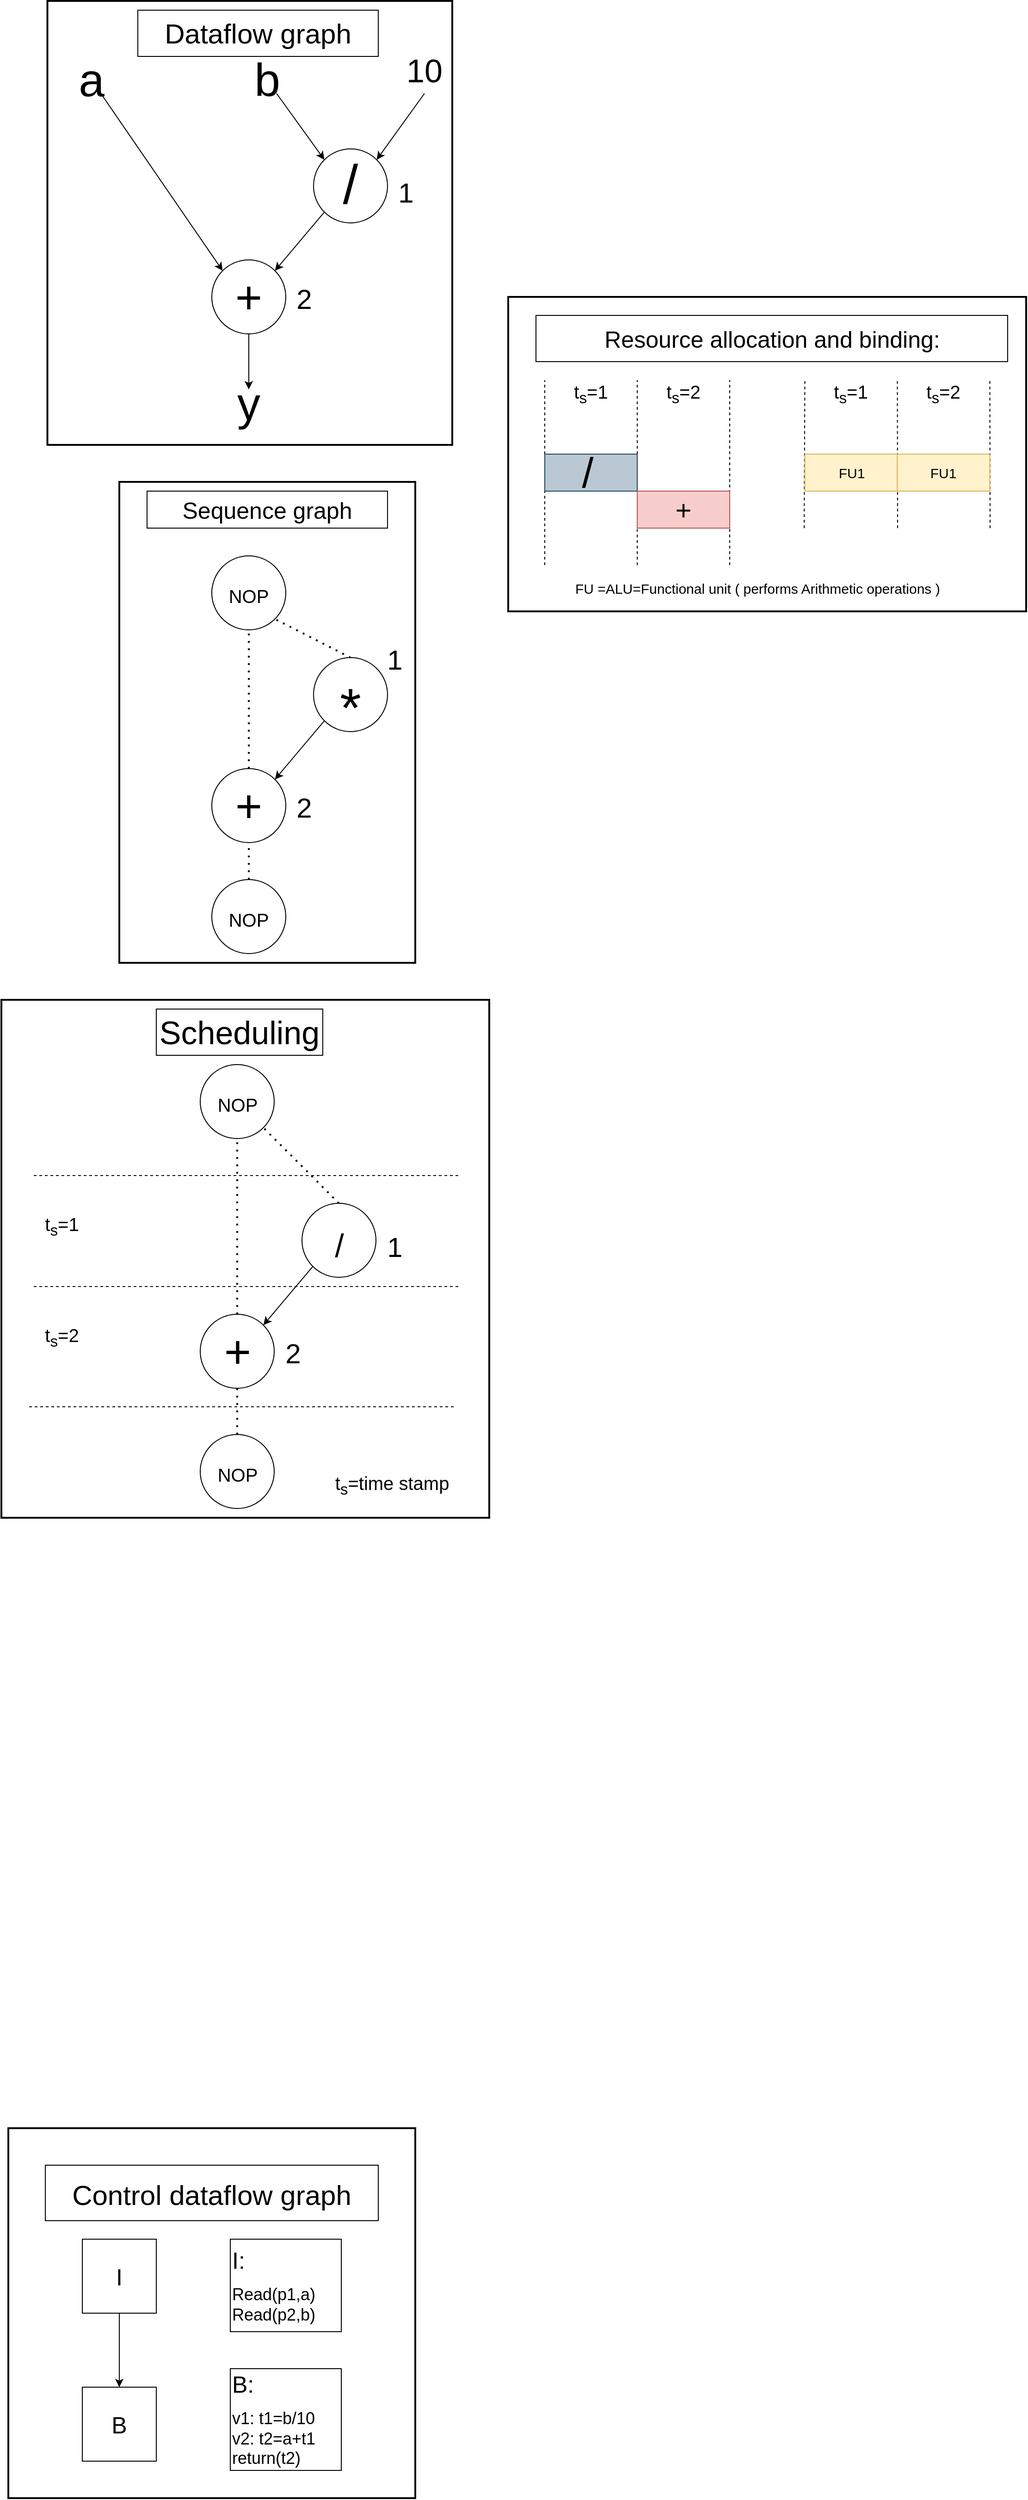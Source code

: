 <mxfile version="16.0.0" type="google" pages="6"><diagram id="UOs5XGEXe66nYGclHjZN" name="Page-1"><mxGraphModel dx="1038" dy="571" grid="1" gridSize="10" guides="1" tooltips="1" connect="1" arrows="1" fold="1" page="1" pageScale="1" pageWidth="850" pageHeight="1100" math="0" shadow="0"><root><mxCell id="0"/><mxCell id="1" parent="0"/><mxCell id="GS_MrDlBtjGGfCHb_M02-4" value="" style="rounded=0;whiteSpace=wrap;html=1;fontSize=12;strokeWidth=2;" parent="1" vertex="1"><mxGeometry x="700.5" y="340" width="560" height="340" as="geometry"/></mxCell><mxCell id="GS_MrDlBtjGGfCHb_M02-2" value="" style="rounded=0;whiteSpace=wrap;html=1;fontSize=12;strokeWidth=2;" parent="1" vertex="1"><mxGeometry x="160" y="2320" width="440" height="400" as="geometry"/></mxCell><mxCell id="4As8ExCr8mGwLZS3iyUK-8" value="" style="rounded=0;whiteSpace=wrap;html=1;strokeWidth=2;" parent="1" vertex="1"><mxGeometry x="152.5" y="1100" width="527.5" height="560" as="geometry"/></mxCell><mxCell id="4As8ExCr8mGwLZS3iyUK-6" value="" style="rounded=0;whiteSpace=wrap;html=1;strokeWidth=2;" parent="1" vertex="1"><mxGeometry x="280" y="540" width="320" height="520" as="geometry"/></mxCell><mxCell id="4As8ExCr8mGwLZS3iyUK-3" value="" style="rounded=0;whiteSpace=wrap;html=1;strokeWidth=2;" parent="1" vertex="1"><mxGeometry x="360" y="190" width="120" height="70" as="geometry"/></mxCell><mxCell id="4As8ExCr8mGwLZS3iyUK-2" value="" style="rounded=0;whiteSpace=wrap;html=1;strokeWidth=2;" parent="1" vertex="1"><mxGeometry x="202.25" y="20" width="437.75" height="480" as="geometry"/></mxCell><mxCell id="Ol7_nU0tst_PxZByrulJ-1" value="" style="ellipse;whiteSpace=wrap;html=1;aspect=fixed;" parent="1" vertex="1"><mxGeometry x="490" y="180" width="80" height="80" as="geometry"/></mxCell><mxCell id="Ol7_nU0tst_PxZByrulJ-2" value="&lt;font style=&quot;font-size: 50px&quot;&gt;+&lt;/font&gt;" style="ellipse;whiteSpace=wrap;html=1;aspect=fixed;" parent="1" vertex="1"><mxGeometry x="380" y="300" width="80" height="80" as="geometry"/></mxCell><mxCell id="Ol7_nU0tst_PxZByrulJ-3" value="" style="endArrow=classic;html=1;rounded=0;entryX=1;entryY=0;entryDx=0;entryDy=0;exitX=0;exitY=1;exitDx=0;exitDy=0;" parent="1" source="Ol7_nU0tst_PxZByrulJ-1" target="Ol7_nU0tst_PxZByrulJ-2" edge="1"><mxGeometry width="50" height="50" relative="1" as="geometry"><mxPoint x="400" y="390" as="sourcePoint"/><mxPoint x="450" y="340" as="targetPoint"/></mxGeometry></mxCell><mxCell id="Ol7_nU0tst_PxZByrulJ-4" value="" style="endArrow=classic;html=1;rounded=0;entryX=1;entryY=0;entryDx=0;entryDy=0;" parent="1" target="Ol7_nU0tst_PxZByrulJ-1" edge="1"><mxGeometry width="50" height="50" relative="1" as="geometry"><mxPoint x="610" y="120" as="sourcePoint"/><mxPoint x="450" y="340" as="targetPoint"/></mxGeometry></mxCell><mxCell id="Ol7_nU0tst_PxZByrulJ-5" value="" style="endArrow=classic;html=1;rounded=0;entryX=0;entryY=0;entryDx=0;entryDy=0;" parent="1" target="Ol7_nU0tst_PxZByrulJ-1" edge="1"><mxGeometry width="50" height="50" relative="1" as="geometry"><mxPoint x="450" y="120" as="sourcePoint"/><mxPoint x="450" y="340" as="targetPoint"/></mxGeometry></mxCell><mxCell id="Ol7_nU0tst_PxZByrulJ-6" value="" style="endArrow=classic;html=1;rounded=0;entryX=0;entryY=0;entryDx=0;entryDy=0;" parent="1" target="Ol7_nU0tst_PxZByrulJ-2" edge="1"><mxGeometry width="50" height="50" relative="1" as="geometry"><mxPoint x="260" y="120" as="sourcePoint"/><mxPoint x="450" y="340" as="targetPoint"/></mxGeometry></mxCell><mxCell id="Ol7_nU0tst_PxZByrulJ-7" value="" style="endArrow=classic;html=1;rounded=0;exitX=0.5;exitY=1;exitDx=0;exitDy=0;" parent="1" source="Ol7_nU0tst_PxZByrulJ-2" edge="1"><mxGeometry width="50" height="50" relative="1" as="geometry"><mxPoint x="400" y="390" as="sourcePoint"/><mxPoint x="420" y="440" as="targetPoint"/></mxGeometry></mxCell><mxCell id="Ol7_nU0tst_PxZByrulJ-8" value="&lt;font style=&quot;font-size: 50px&quot;&gt;a&lt;/font&gt;" style="text;html=1;strokeColor=none;fillColor=none;align=center;verticalAlign=middle;whiteSpace=wrap;rounded=0;" parent="1" vertex="1"><mxGeometry x="220" y="90" width="60" height="30" as="geometry"/></mxCell><mxCell id="Ol7_nU0tst_PxZByrulJ-9" value="&lt;font style=&quot;font-size: 35px&quot;&gt;10&lt;/font&gt;" style="text;html=1;strokeColor=none;fillColor=none;align=center;verticalAlign=middle;whiteSpace=wrap;rounded=0;" parent="1" vertex="1"><mxGeometry x="580" y="80" width="60" height="30" as="geometry"/></mxCell><mxCell id="Ol7_nU0tst_PxZByrulJ-10" value="&lt;font style=&quot;font-size: 50px&quot;&gt;b&lt;/font&gt;" style="text;html=1;strokeColor=none;fillColor=none;align=center;verticalAlign=middle;whiteSpace=wrap;rounded=0;" parent="1" vertex="1"><mxGeometry x="410" y="90" width="60" height="30" as="geometry"/></mxCell><mxCell id="Ol7_nU0tst_PxZByrulJ-11" value="&lt;span style=&quot;font-size: 50px&quot;&gt;y&lt;/span&gt;" style="text;html=1;strokeColor=none;fillColor=none;align=center;verticalAlign=middle;whiteSpace=wrap;rounded=0;" parent="1" vertex="1"><mxGeometry x="390" y="440" width="60" height="30" as="geometry"/></mxCell><mxCell id="Ol7_nU0tst_PxZByrulJ-12" value="&lt;font style=&quot;font-size: 59px&quot;&gt;/&lt;/font&gt;" style="text;html=1;strokeColor=none;fillColor=none;align=center;verticalAlign=middle;whiteSpace=wrap;rounded=0;fontSize=50;" parent="1" vertex="1"><mxGeometry x="500" y="204" width="60" height="30" as="geometry"/></mxCell><mxCell id="Ol7_nU0tst_PxZByrulJ-14" value="&lt;font style=&quot;font-size: 30px&quot;&gt;1&lt;/font&gt;" style="text;html=1;strokeColor=none;fillColor=none;align=center;verticalAlign=middle;whiteSpace=wrap;rounded=0;fontSize=50;" parent="1" vertex="1"><mxGeometry x="560" y="205" width="60" height="30" as="geometry"/></mxCell><mxCell id="Ol7_nU0tst_PxZByrulJ-15" value="&lt;font style=&quot;font-size: 30px&quot;&gt;2&lt;/font&gt;" style="text;html=1;strokeColor=none;fillColor=none;align=center;verticalAlign=middle;whiteSpace=wrap;rounded=0;fontSize=50;" parent="1" vertex="1"><mxGeometry x="450" y="320" width="60" height="30" as="geometry"/></mxCell><mxCell id="Ol7_nU0tst_PxZByrulJ-72" value="" style="ellipse;whiteSpace=wrap;html=1;aspect=fixed;" parent="1" vertex="1"><mxGeometry x="490" y="730" width="80" height="80" as="geometry"/></mxCell><mxCell id="Ol7_nU0tst_PxZByrulJ-73" value="&lt;font style=&quot;font-size: 50px&quot;&gt;+&lt;/font&gt;" style="ellipse;whiteSpace=wrap;html=1;aspect=fixed;" parent="1" vertex="1"><mxGeometry x="380" y="850" width="80" height="80" as="geometry"/></mxCell><mxCell id="Ol7_nU0tst_PxZByrulJ-74" value="" style="endArrow=classic;html=1;rounded=0;entryX=1;entryY=0;entryDx=0;entryDy=0;exitX=0;exitY=1;exitDx=0;exitDy=0;" parent="1" source="Ol7_nU0tst_PxZByrulJ-72" target="Ol7_nU0tst_PxZByrulJ-73" edge="1"><mxGeometry width="50" height="50" relative="1" as="geometry"><mxPoint x="400" y="940" as="sourcePoint"/><mxPoint x="450" y="890" as="targetPoint"/></mxGeometry></mxCell><mxCell id="Ol7_nU0tst_PxZByrulJ-75" value="&lt;font style=&quot;font-size: 59px&quot;&gt;*&lt;/font&gt;" style="text;html=1;strokeColor=none;fillColor=none;align=center;verticalAlign=middle;whiteSpace=wrap;rounded=0;fontSize=50;" parent="1" vertex="1"><mxGeometry x="500" y="770" width="60" height="30" as="geometry"/></mxCell><mxCell id="Ol7_nU0tst_PxZByrulJ-76" value="&lt;font style=&quot;font-size: 30px&quot;&gt;1&lt;/font&gt;" style="text;html=1;strokeColor=none;fillColor=none;align=center;verticalAlign=middle;whiteSpace=wrap;rounded=0;fontSize=50;" parent="1" vertex="1"><mxGeometry x="547.5" y="710" width="60" height="30" as="geometry"/></mxCell><mxCell id="Ol7_nU0tst_PxZByrulJ-77" value="&lt;font style=&quot;font-size: 30px&quot;&gt;2&lt;/font&gt;" style="text;html=1;strokeColor=none;fillColor=none;align=center;verticalAlign=middle;whiteSpace=wrap;rounded=0;fontSize=50;" parent="1" vertex="1"><mxGeometry x="460" y="870" width="40" height="30" as="geometry"/></mxCell><mxCell id="Ol7_nU0tst_PxZByrulJ-78" value="" style="ellipse;whiteSpace=wrap;html=1;aspect=fixed;fontSize=30;" parent="1" vertex="1"><mxGeometry x="380" y="620" width="80" height="80" as="geometry"/></mxCell><mxCell id="Ol7_nU0tst_PxZByrulJ-79" value="" style="ellipse;whiteSpace=wrap;html=1;aspect=fixed;fontSize=30;" parent="1" vertex="1"><mxGeometry x="380" y="970" width="80" height="80" as="geometry"/></mxCell><mxCell id="Ol7_nU0tst_PxZByrulJ-81" value="" style="endArrow=none;dashed=1;html=1;dashPattern=1 3;strokeWidth=2;rounded=0;fontSize=30;exitX=0.5;exitY=0;exitDx=0;exitDy=0;entryX=0.5;entryY=1;entryDx=0;entryDy=0;" parent="1" source="Ol7_nU0tst_PxZByrulJ-79" target="Ol7_nU0tst_PxZByrulJ-73" edge="1"><mxGeometry width="50" height="50" relative="1" as="geometry"><mxPoint x="310" y="890" as="sourcePoint"/><mxPoint x="360" y="840" as="targetPoint"/></mxGeometry></mxCell><mxCell id="Ol7_nU0tst_PxZByrulJ-84" value="" style="endArrow=none;dashed=1;html=1;dashPattern=1 3;strokeWidth=2;rounded=0;fontSize=30;entryX=0.5;entryY=1;entryDx=0;entryDy=0;" parent="1" source="Ol7_nU0tst_PxZByrulJ-73" target="Ol7_nU0tst_PxZByrulJ-78" edge="1"><mxGeometry width="50" height="50" relative="1" as="geometry"><mxPoint x="310" y="890" as="sourcePoint"/><mxPoint x="360" y="840" as="targetPoint"/></mxGeometry></mxCell><mxCell id="Ol7_nU0tst_PxZByrulJ-85" value="" style="endArrow=none;dashed=1;html=1;dashPattern=1 3;strokeWidth=2;rounded=0;fontSize=30;entryX=1;entryY=1;entryDx=0;entryDy=0;exitX=0.5;exitY=0;exitDx=0;exitDy=0;" parent="1" source="Ol7_nU0tst_PxZByrulJ-72" target="Ol7_nU0tst_PxZByrulJ-78" edge="1"><mxGeometry width="50" height="50" relative="1" as="geometry"><mxPoint x="310" y="890" as="sourcePoint"/><mxPoint x="360" y="840" as="targetPoint"/></mxGeometry></mxCell><mxCell id="Ol7_nU0tst_PxZByrulJ-87" value="&lt;font style=&quot;font-size: 20px&quot;&gt;NOP&lt;/font&gt;" style="text;html=1;strokeColor=none;fillColor=none;align=center;verticalAlign=middle;whiteSpace=wrap;rounded=0;fontSize=30;" parent="1" vertex="1"><mxGeometry x="390" y="645" width="60" height="30" as="geometry"/></mxCell><mxCell id="Ol7_nU0tst_PxZByrulJ-88" value="&lt;span style=&quot;font-size: 20px&quot;&gt;NOP&lt;/span&gt;" style="text;html=1;strokeColor=none;fillColor=none;align=center;verticalAlign=middle;whiteSpace=wrap;rounded=0;fontSize=30;" parent="1" vertex="1"><mxGeometry x="390" y="995" width="60" height="30" as="geometry"/></mxCell><mxCell id="Ol7_nU0tst_PxZByrulJ-89" style="edgeStyle=orthogonalEdgeStyle;rounded=0;orthogonalLoop=1;jettySize=auto;html=1;exitX=0.5;exitY=1;exitDx=0;exitDy=0;dashed=1;dashPattern=1 1;fontSize=20;endArrow=none;endFill=0;" parent="1" source="Ol7_nU0tst_PxZByrulJ-87" target="Ol7_nU0tst_PxZByrulJ-87" edge="1"><mxGeometry relative="1" as="geometry"/></mxCell><mxCell id="Ol7_nU0tst_PxZByrulJ-103" style="edgeStyle=orthogonalEdgeStyle;rounded=0;orthogonalLoop=1;jettySize=auto;html=1;exitX=0.5;exitY=1;exitDx=0;exitDy=0;dashed=1;dashPattern=1 1;fontSize=20;endArrow=none;endFill=0;" parent="1" edge="1"><mxGeometry relative="1" as="geometry"><mxPoint x="430" y="685" as="sourcePoint"/><mxPoint x="430" y="685" as="targetPoint"/></mxGeometry></mxCell><mxCell id="Ol7_nU0tst_PxZByrulJ-104" value="" style="ellipse;whiteSpace=wrap;html=1;aspect=fixed;" parent="1" vertex="1"><mxGeometry x="477.5" y="1320" width="80" height="80" as="geometry"/></mxCell><mxCell id="Ol7_nU0tst_PxZByrulJ-105" value="&lt;font style=&quot;font-size: 50px&quot;&gt;+&lt;/font&gt;" style="ellipse;whiteSpace=wrap;html=1;aspect=fixed;" parent="1" vertex="1"><mxGeometry x="367.5" y="1440" width="80" height="80" as="geometry"/></mxCell><mxCell id="Ol7_nU0tst_PxZByrulJ-106" value="" style="endArrow=classic;html=1;rounded=0;entryX=1;entryY=0;entryDx=0;entryDy=0;exitX=0;exitY=1;exitDx=0;exitDy=0;" parent="1" source="Ol7_nU0tst_PxZByrulJ-104" target="Ol7_nU0tst_PxZByrulJ-105" edge="1"><mxGeometry width="50" height="50" relative="1" as="geometry"><mxPoint x="387.5" y="1530" as="sourcePoint"/><mxPoint x="437.5" y="1480" as="targetPoint"/></mxGeometry></mxCell><mxCell id="Ol7_nU0tst_PxZByrulJ-107" value="&lt;font style=&quot;font-size: 35px&quot;&gt;/&lt;/font&gt;" style="text;html=1;strokeColor=none;fillColor=none;align=center;verticalAlign=middle;whiteSpace=wrap;rounded=0;fontSize=50;" parent="1" vertex="1"><mxGeometry x="487.5" y="1345" width="60" height="30" as="geometry"/></mxCell><mxCell id="Ol7_nU0tst_PxZByrulJ-108" value="&lt;font style=&quot;font-size: 30px&quot;&gt;1&lt;/font&gt;" style="text;html=1;strokeColor=none;fillColor=none;align=center;verticalAlign=middle;whiteSpace=wrap;rounded=0;fontSize=50;" parent="1" vertex="1"><mxGeometry x="547.5" y="1345" width="60" height="30" as="geometry"/></mxCell><mxCell id="Ol7_nU0tst_PxZByrulJ-109" value="&lt;font style=&quot;font-size: 30px&quot;&gt;2&lt;/font&gt;" style="text;html=1;strokeColor=none;fillColor=none;align=center;verticalAlign=middle;whiteSpace=wrap;rounded=0;fontSize=50;" parent="1" vertex="1"><mxGeometry x="447.5" y="1460" width="40" height="30" as="geometry"/></mxCell><mxCell id="Ol7_nU0tst_PxZByrulJ-110" value="" style="ellipse;whiteSpace=wrap;html=1;aspect=fixed;fontSize=30;" parent="1" vertex="1"><mxGeometry x="367.5" y="1170" width="80" height="80" as="geometry"/></mxCell><mxCell id="Ol7_nU0tst_PxZByrulJ-111" value="" style="ellipse;whiteSpace=wrap;html=1;aspect=fixed;fontSize=30;" parent="1" vertex="1"><mxGeometry x="367.5" y="1570" width="80" height="80" as="geometry"/></mxCell><mxCell id="Ol7_nU0tst_PxZByrulJ-112" value="" style="endArrow=none;dashed=1;html=1;dashPattern=1 3;strokeWidth=2;rounded=0;fontSize=30;exitX=0.5;exitY=0;exitDx=0;exitDy=0;entryX=0.5;entryY=1;entryDx=0;entryDy=0;" parent="1" source="Ol7_nU0tst_PxZByrulJ-111" target="Ol7_nU0tst_PxZByrulJ-105" edge="1"><mxGeometry width="50" height="50" relative="1" as="geometry"><mxPoint x="297.5" y="1480" as="sourcePoint"/><mxPoint x="347.5" y="1430" as="targetPoint"/></mxGeometry></mxCell><mxCell id="Ol7_nU0tst_PxZByrulJ-113" value="" style="endArrow=none;dashed=1;html=1;dashPattern=1 3;strokeWidth=2;rounded=0;fontSize=30;entryX=0.5;entryY=1;entryDx=0;entryDy=0;" parent="1" source="Ol7_nU0tst_PxZByrulJ-105" target="Ol7_nU0tst_PxZByrulJ-110" edge="1"><mxGeometry width="50" height="50" relative="1" as="geometry"><mxPoint x="297.5" y="1480" as="sourcePoint"/><mxPoint x="347.5" y="1430" as="targetPoint"/></mxGeometry></mxCell><mxCell id="Ol7_nU0tst_PxZByrulJ-114" value="" style="endArrow=none;dashed=1;html=1;dashPattern=1 3;strokeWidth=2;rounded=0;fontSize=30;entryX=1;entryY=1;entryDx=0;entryDy=0;exitX=0.5;exitY=0;exitDx=0;exitDy=0;" parent="1" source="Ol7_nU0tst_PxZByrulJ-104" target="Ol7_nU0tst_PxZByrulJ-110" edge="1"><mxGeometry width="50" height="50" relative="1" as="geometry"><mxPoint x="297.5" y="1480" as="sourcePoint"/><mxPoint x="347.5" y="1430" as="targetPoint"/></mxGeometry></mxCell><mxCell id="Ol7_nU0tst_PxZByrulJ-115" value="&lt;font style=&quot;font-size: 20px&quot;&gt;NOP&lt;/font&gt;" style="text;html=1;strokeColor=none;fillColor=none;align=center;verticalAlign=middle;whiteSpace=wrap;rounded=0;fontSize=30;" parent="1" vertex="1"><mxGeometry x="377.5" y="1195" width="60" height="30" as="geometry"/></mxCell><mxCell id="Ol7_nU0tst_PxZByrulJ-116" value="&lt;span style=&quot;font-size: 20px&quot;&gt;NOP&lt;/span&gt;" style="text;html=1;strokeColor=none;fillColor=none;align=center;verticalAlign=middle;whiteSpace=wrap;rounded=0;fontSize=30;" parent="1" vertex="1"><mxGeometry x="377.5" y="1595" width="60" height="30" as="geometry"/></mxCell><mxCell id="Ol7_nU0tst_PxZByrulJ-117" style="edgeStyle=orthogonalEdgeStyle;rounded=0;orthogonalLoop=1;jettySize=auto;html=1;exitX=0.5;exitY=1;exitDx=0;exitDy=0;dashed=1;dashPattern=1 1;fontSize=20;endArrow=none;endFill=0;" parent="1" source="Ol7_nU0tst_PxZByrulJ-115" target="Ol7_nU0tst_PxZByrulJ-115" edge="1"><mxGeometry relative="1" as="geometry"/></mxCell><mxCell id="Ol7_nU0tst_PxZByrulJ-121" value="" style="endArrow=none;dashed=1;html=1;strokeWidth=1;rounded=0;fontSize=20;" parent="1" edge="1"><mxGeometry width="50" height="50" relative="1" as="geometry"><mxPoint x="187.5" y="1290" as="sourcePoint"/><mxPoint x="647.5" y="1290" as="targetPoint"/></mxGeometry></mxCell><mxCell id="Ol7_nU0tst_PxZByrulJ-123" value="" style="endArrow=none;dashed=1;html=1;strokeWidth=1;rounded=0;fontSize=20;" parent="1" edge="1"><mxGeometry width="50" height="50" relative="1" as="geometry"><mxPoint x="187.5" y="1410" as="sourcePoint"/><mxPoint x="647.5" y="1410" as="targetPoint"/></mxGeometry></mxCell><mxCell id="Ol7_nU0tst_PxZByrulJ-124" value="" style="endArrow=none;dashed=1;html=1;strokeWidth=1;rounded=0;fontSize=20;" parent="1" edge="1"><mxGeometry width="50" height="50" relative="1" as="geometry"><mxPoint x="182.5" y="1540" as="sourcePoint"/><mxPoint x="642.5" y="1540" as="targetPoint"/></mxGeometry></mxCell><mxCell id="Ol7_nU0tst_PxZByrulJ-125" value="t&lt;sub&gt;s&lt;/sub&gt;=1" style="text;html=1;strokeColor=none;fillColor=none;align=center;verticalAlign=middle;whiteSpace=wrap;rounded=0;fontSize=20;" parent="1" vertex="1"><mxGeometry x="187.5" y="1330" width="60" height="30" as="geometry"/></mxCell><mxCell id="Ol7_nU0tst_PxZByrulJ-126" value="t&lt;sub&gt;s&lt;/sub&gt;=2" style="text;html=1;strokeColor=none;fillColor=none;align=center;verticalAlign=middle;whiteSpace=wrap;rounded=0;fontSize=20;" parent="1" vertex="1"><mxGeometry x="187.5" y="1450" width="60" height="30" as="geometry"/></mxCell><mxCell id="Ol7_nU0tst_PxZByrulJ-127" value="t&lt;sub&gt;s&lt;/sub&gt;=time stamp" style="text;html=1;strokeColor=none;fillColor=none;align=center;verticalAlign=middle;whiteSpace=wrap;rounded=0;fontSize=20;" parent="1" vertex="1"><mxGeometry x="510" y="1610" width="130" height="30" as="geometry"/></mxCell><mxCell id="Ol7_nU0tst_PxZByrulJ-143" style="edgeStyle=orthogonalEdgeStyle;rounded=0;orthogonalLoop=1;jettySize=auto;html=1;exitX=0.5;exitY=1;exitDx=0;exitDy=0;entryX=0.5;entryY=0;entryDx=0;entryDy=0;fontSize=20;endArrow=classic;endFill=1;strokeWidth=1;" parent="1" source="Ol7_nU0tst_PxZByrulJ-141" target="Ol7_nU0tst_PxZByrulJ-142" edge="1"><mxGeometry relative="1" as="geometry"/></mxCell><mxCell id="Ol7_nU0tst_PxZByrulJ-141" value="&lt;font style=&quot;font-size: 25px&quot;&gt;I&lt;/font&gt;" style="whiteSpace=wrap;html=1;aspect=fixed;fontSize=20;" parent="1" vertex="1"><mxGeometry x="240" y="2440" width="80" height="80" as="geometry"/></mxCell><mxCell id="Ol7_nU0tst_PxZByrulJ-142" value="&lt;font style=&quot;font-size: 25px&quot;&gt;B&lt;/font&gt;" style="whiteSpace=wrap;html=1;aspect=fixed;fontSize=20;" parent="1" vertex="1"><mxGeometry x="240" y="2600" width="80" height="80" as="geometry"/></mxCell><mxCell id="Ol7_nU0tst_PxZByrulJ-146" value="&lt;font&gt;&lt;font style=&quot;font-size: 25px&quot;&gt;B:&lt;/font&gt;&lt;br&gt;&lt;br&gt;&lt;span style=&quot;font-size: 18px&quot;&gt;v1: t1=b/10&lt;/span&gt;&lt;br&gt;&lt;span style=&quot;font-size: 18px&quot;&gt;v2: t2=a+t1&lt;/span&gt;&lt;br&gt;&lt;span style=&quot;font-size: 18px&quot;&gt;return(t2)&lt;/span&gt;&lt;/font&gt;" style="rounded=0;whiteSpace=wrap;html=1;fontSize=10;align=left;" parent="1" vertex="1"><mxGeometry x="400" y="2580" width="120" height="110" as="geometry"/></mxCell><mxCell id="Ol7_nU0tst_PxZByrulJ-147" value="&lt;font&gt;&lt;font style=&quot;font-size: 25px&quot;&gt;I:&lt;/font&gt;&lt;br&gt;&lt;br&gt;&lt;span style=&quot;font-size: 18px&quot;&gt;Read(p1,a)&lt;/span&gt;&lt;br&gt;&lt;span style=&quot;font-size: 18px&quot;&gt;Read(p2,b)&lt;/span&gt;&lt;/font&gt;" style="rounded=0;whiteSpace=wrap;html=1;fontSize=10;align=left;" parent="1" vertex="1"><mxGeometry x="400" y="2440" width="120" height="100" as="geometry"/></mxCell><mxCell id="Ol7_nU0tst_PxZByrulJ-150" value="" style="endArrow=none;dashed=1;html=1;rounded=0;fontSize=30;strokeWidth=1;" parent="1" edge="1"><mxGeometry width="50" height="50" relative="1" as="geometry"><mxPoint x="740" y="630" as="sourcePoint"/><mxPoint x="740" y="430" as="targetPoint"/></mxGeometry></mxCell><mxCell id="Ol7_nU0tst_PxZByrulJ-151" value="" style="endArrow=none;dashed=1;html=1;rounded=0;fontSize=30;strokeWidth=1;" parent="1" edge="1"><mxGeometry width="50" height="50" relative="1" as="geometry"><mxPoint x="840" y="630" as="sourcePoint"/><mxPoint x="840" y="430" as="targetPoint"/></mxGeometry></mxCell><mxCell id="Ol7_nU0tst_PxZByrulJ-152" value="" style="endArrow=none;dashed=1;html=1;rounded=0;fontSize=30;strokeWidth=1;" parent="1" edge="1"><mxGeometry width="50" height="50" relative="1" as="geometry"><mxPoint x="940" y="630" as="sourcePoint"/><mxPoint x="940" y="430" as="targetPoint"/></mxGeometry></mxCell><mxCell id="Ol7_nU0tst_PxZByrulJ-153" value="" style="rounded=0;whiteSpace=wrap;html=1;fontSize=30;fillColor=#bac8d3;strokeColor=#23445d;" parent="1" vertex="1"><mxGeometry x="740" y="510" width="100" height="40" as="geometry"/></mxCell><mxCell id="Ol7_nU0tst_PxZByrulJ-154" value="" style="rounded=0;whiteSpace=wrap;html=1;fontSize=30;fillColor=#f8cecc;strokeColor=#b85450;" parent="1" vertex="1"><mxGeometry x="840" y="550" width="100" height="40" as="geometry"/></mxCell><mxCell id="Ol7_nU0tst_PxZByrulJ-158" value="+" style="text;html=1;strokeColor=none;fillColor=none;align=center;verticalAlign=middle;whiteSpace=wrap;rounded=0;fontSize=30;" parent="1" vertex="1"><mxGeometry x="860" y="555" width="60" height="30" as="geometry"/></mxCell><mxCell id="Ol7_nU0tst_PxZByrulJ-159" value="&lt;font style=&quot;font-size: 45px&quot;&gt;/&lt;/font&gt;" style="text;html=1;strokeColor=none;fillColor=none;align=center;verticalAlign=middle;whiteSpace=wrap;rounded=0;fontSize=30;" parent="1" vertex="1"><mxGeometry x="771" y="525" width="30.5" height="10" as="geometry"/></mxCell><mxCell id="Ol7_nU0tst_PxZByrulJ-160" value="t&lt;sub&gt;s&lt;/sub&gt;=1" style="text;html=1;strokeColor=none;fillColor=none;align=center;verticalAlign=middle;whiteSpace=wrap;rounded=0;fontSize=20;" parent="1" vertex="1"><mxGeometry x="760" y="430" width="60" height="30" as="geometry"/></mxCell><mxCell id="Ol7_nU0tst_PxZByrulJ-161" value="t&lt;sub&gt;s&lt;/sub&gt;=2" style="text;html=1;strokeColor=none;fillColor=none;align=center;verticalAlign=middle;whiteSpace=wrap;rounded=0;fontSize=20;" parent="1" vertex="1"><mxGeometry x="860" y="430" width="60" height="30" as="geometry"/></mxCell><mxCell id="Ol7_nU0tst_PxZByrulJ-163" value="" style="endArrow=none;dashed=1;html=1;rounded=0;fontSize=30;strokeWidth=1;exitX=1;exitY=1;exitDx=0;exitDy=0;" parent="1" edge="1"><mxGeometry width="50" height="50" relative="1" as="geometry"><mxPoint x="1020.5" y="590" as="sourcePoint"/><mxPoint x="1021.25" y="430" as="targetPoint"/></mxGeometry></mxCell><mxCell id="Ol7_nU0tst_PxZByrulJ-164" value="" style="endArrow=none;dashed=1;html=1;rounded=0;fontSize=30;strokeWidth=1;" parent="1" edge="1"><mxGeometry width="50" height="50" relative="1" as="geometry"><mxPoint x="1121.5" y="590" as="sourcePoint"/><mxPoint x="1121.25" y="430" as="targetPoint"/></mxGeometry></mxCell><mxCell id="Ol7_nU0tst_PxZByrulJ-165" value="" style="endArrow=none;dashed=1;html=1;rounded=0;fontSize=30;strokeWidth=1;" parent="1" edge="1"><mxGeometry width="50" height="50" relative="1" as="geometry"><mxPoint x="1221.5" y="590" as="sourcePoint"/><mxPoint x="1221.25" y="430" as="targetPoint"/></mxGeometry></mxCell><mxCell id="Ol7_nU0tst_PxZByrulJ-166" value="" style="rounded=0;whiteSpace=wrap;html=1;fontSize=30;fillColor=#fff2cc;strokeColor=#d6b656;" parent="1" vertex="1"><mxGeometry x="1021.25" y="510" width="100" height="40" as="geometry"/></mxCell><mxCell id="Ol7_nU0tst_PxZByrulJ-167" value="" style="rounded=0;whiteSpace=wrap;html=1;fontSize=30;fillColor=#fff2cc;strokeColor=#d6b656;" parent="1" vertex="1"><mxGeometry x="1121.25" y="510" width="100" height="40" as="geometry"/></mxCell><mxCell id="Ol7_nU0tst_PxZByrulJ-168" value="&lt;font style=&quot;font-size: 15px&quot;&gt;FU1&lt;/font&gt;" style="text;html=1;strokeColor=none;fillColor=none;align=center;verticalAlign=middle;whiteSpace=wrap;rounded=0;fontSize=30;" parent="1" vertex="1"><mxGeometry x="1140.5" y="510" width="60" height="30" as="geometry"/></mxCell><mxCell id="Ol7_nU0tst_PxZByrulJ-170" value="t&lt;sub&gt;s&lt;/sub&gt;=1" style="text;html=1;strokeColor=none;fillColor=none;align=center;verticalAlign=middle;whiteSpace=wrap;rounded=0;fontSize=20;" parent="1" vertex="1"><mxGeometry x="1041.25" y="430" width="60" height="30" as="geometry"/></mxCell><mxCell id="Ol7_nU0tst_PxZByrulJ-171" value="t&lt;sub&gt;s&lt;/sub&gt;=2" style="text;html=1;strokeColor=none;fillColor=none;align=center;verticalAlign=middle;whiteSpace=wrap;rounded=0;fontSize=20;" parent="1" vertex="1"><mxGeometry x="1141.25" y="430" width="60" height="30" as="geometry"/></mxCell><mxCell id="Ol7_nU0tst_PxZByrulJ-172" value="&lt;font style=&quot;font-size: 15px&quot;&gt;FU1&lt;/font&gt;" style="text;html=1;strokeColor=none;fillColor=none;align=center;verticalAlign=middle;whiteSpace=wrap;rounded=0;fontSize=30;" parent="1" vertex="1"><mxGeometry x="1041.75" y="510" width="60" height="30" as="geometry"/></mxCell><mxCell id="Ol7_nU0tst_PxZByrulJ-174" value="FU =ALU=Functional unit ( performs Arithmetic operations )" style="text;html=1;strokeColor=none;fillColor=none;align=left;verticalAlign=middle;whiteSpace=wrap;rounded=0;fontSize=15;" parent="1" vertex="1"><mxGeometry x="771" y="640" width="457.5" height="30" as="geometry"/></mxCell><mxCell id="4As8ExCr8mGwLZS3iyUK-4" value="&lt;font style=&quot;font-size: 30px&quot;&gt;Dataflow graph&lt;/font&gt;" style="rounded=0;whiteSpace=wrap;html=1;strokeWidth=1;" parent="1" vertex="1"><mxGeometry x="300" y="30" width="260" height="50" as="geometry"/></mxCell><mxCell id="4As8ExCr8mGwLZS3iyUK-5" value="&lt;font style=&quot;font-size: 25px&quot;&gt;Sequence graph&lt;/font&gt;" style="rounded=0;whiteSpace=wrap;html=1;strokeWidth=1;" parent="1" vertex="1"><mxGeometry x="310" y="550" width="260" height="40" as="geometry"/></mxCell><mxCell id="4As8ExCr8mGwLZS3iyUK-7" value="" style="rounded=0;whiteSpace=wrap;html=1;strokeWidth=1;" parent="1" vertex="1"><mxGeometry x="320" y="1110" width="180" height="50" as="geometry"/></mxCell><mxCell id="Ol7_nU0tst_PxZByrulJ-230" value="Scheduling" style="text;html=1;strokeColor=none;fillColor=none;align=center;verticalAlign=middle;whiteSpace=wrap;rounded=0;fontSize=35;" parent="1" vertex="1"><mxGeometry x="380" y="1120" width="60" height="30" as="geometry"/></mxCell><mxCell id="GS_MrDlBtjGGfCHb_M02-1" value="" style="rounded=0;whiteSpace=wrap;html=1;fontSize=12;strokeWidth=1;" parent="1" vertex="1"><mxGeometry x="200" y="2360" width="360" height="60" as="geometry"/></mxCell><mxCell id="Ol7_nU0tst_PxZByrulJ-231" value="&lt;font style=&quot;font-size: 30px&quot;&gt;Control dataflow graph&lt;/font&gt;" style="text;html=1;strokeColor=none;fillColor=none;align=center;verticalAlign=middle;whiteSpace=wrap;rounded=0;fontSize=35;" parent="1" vertex="1"><mxGeometry x="180" y="2375" width="400" height="30" as="geometry"/></mxCell><mxCell id="GS_MrDlBtjGGfCHb_M02-3" value="&lt;span style=&quot;font-size: 25px&quot;&gt;Resource allocation and binding:&lt;/span&gt;" style="rounded=0;whiteSpace=wrap;html=1;fontSize=12;strokeWidth=1;" parent="1" vertex="1"><mxGeometry x="730.5" y="360" width="510" height="50" as="geometry"/></mxCell></root></mxGraphModel></diagram><diagram id="4IN8Wq6qevfMqDLv0qel" name="Page-2"><mxGraphModel dx="1350" dy="774" grid="1" gridSize="10" guides="1" tooltips="1" connect="1" arrows="1" fold="1" page="1" pageScale="1" pageWidth="827" pageHeight="1169" math="0" shadow="0"><root><mxCell id="nQctFBRgq1kZrgQHwKWy-0"/><mxCell id="nQctFBRgq1kZrgQHwKWy-1" parent="nQctFBRgq1kZrgQHwKWy-0"/><mxCell id="IenqO9pYLfyfW8MLRE8e-3" value="" style="rounded=0;whiteSpace=wrap;html=1;fontSize=12;strokeWidth=2;" parent="nQctFBRgq1kZrgQHwKWy-1" vertex="1"><mxGeometry x="14" y="140" width="400" height="460" as="geometry"/></mxCell><mxCell id="IenqO9pYLfyfW8MLRE8e-1" value="" style="rounded=0;whiteSpace=wrap;html=1;fontSize=12;strokeWidth=2;" parent="nQctFBRgq1kZrgQHwKWy-1" vertex="1"><mxGeometry x="460.25" y="140" width="330" height="460" as="geometry"/></mxCell><mxCell id="kDh7Xpff2J6hwQo3VyLO-0" value="a" style="rounded=0;whiteSpace=wrap;html=1;fontSize=20;" parent="nQctFBRgq1kZrgQHwKWy-1" vertex="1"><mxGeometry x="30.5" y="220" width="80" height="40" as="geometry"/></mxCell><mxCell id="kDh7Xpff2J6hwQo3VyLO-1" value="b" style="rounded=0;whiteSpace=wrap;html=1;fontSize=20;" parent="nQctFBRgq1kZrgQHwKWy-1" vertex="1"><mxGeometry x="170.5" y="220" width="80" height="40" as="geometry"/></mxCell><mxCell id="kDh7Xpff2J6hwQo3VyLO-2" value="10" style="rounded=0;whiteSpace=wrap;html=1;fontSize=20;" parent="nQctFBRgq1kZrgQHwKWy-1" vertex="1"><mxGeometry x="310.5" y="220" width="80" height="40" as="geometry"/></mxCell><mxCell id="kDh7Xpff2J6hwQo3VyLO-3" style="edgeStyle=orthogonalEdgeStyle;rounded=0;orthogonalLoop=1;jettySize=auto;html=1;exitX=1;exitY=1;exitDx=0;exitDy=0;entryX=0.992;entryY=0.867;entryDx=0;entryDy=0;entryPerimeter=0;dashed=1;fontSize=20;endArrow=none;endFill=0;strokeWidth=1;" parent="nQctFBRgq1kZrgQHwKWy-1" source="kDh7Xpff2J6hwQo3VyLO-1" target="kDh7Xpff2J6hwQo3VyLO-1" edge="1"><mxGeometry relative="1" as="geometry"/></mxCell><mxCell id="kDh7Xpff2J6hwQo3VyLO-4" value="" style="ellipse;whiteSpace=wrap;html=1;aspect=fixed;fontSize=20;" parent="nQctFBRgq1kZrgQHwKWy-1" vertex="1"><mxGeometry x="253" y="300" width="57.5" height="57.5" as="geometry"/></mxCell><mxCell id="kDh7Xpff2J6hwQo3VyLO-5" value="" style="ellipse;whiteSpace=wrap;html=1;aspect=fixed;fontSize=20;" parent="nQctFBRgq1kZrgQHwKWy-1" vertex="1"><mxGeometry x="167.5" y="410" width="57.5" height="57.5" as="geometry"/></mxCell><mxCell id="kDh7Xpff2J6hwQo3VyLO-6" value="" style="endArrow=classic;html=1;rounded=0;fontSize=20;strokeWidth=1;entryX=1;entryY=0;entryDx=0;entryDy=0;exitX=0.25;exitY=1;exitDx=0;exitDy=0;" parent="nQctFBRgq1kZrgQHwKWy-1" source="kDh7Xpff2J6hwQo3VyLO-2" target="kDh7Xpff2J6hwQo3VyLO-4" edge="1"><mxGeometry width="50" height="50" relative="1" as="geometry"><mxPoint x="150.5" y="350" as="sourcePoint"/><mxPoint x="200.5" y="300" as="targetPoint"/></mxGeometry></mxCell><mxCell id="kDh7Xpff2J6hwQo3VyLO-7" value="" style="endArrow=classic;html=1;rounded=0;fontSize=20;strokeWidth=1;exitX=0.75;exitY=1;exitDx=0;exitDy=0;entryX=0;entryY=0;entryDx=0;entryDy=0;" parent="nQctFBRgq1kZrgQHwKWy-1" source="kDh7Xpff2J6hwQo3VyLO-1" target="kDh7Xpff2J6hwQo3VyLO-4" edge="1"><mxGeometry width="50" height="50" relative="1" as="geometry"><mxPoint x="150.5" y="350" as="sourcePoint"/><mxPoint x="200.5" y="300" as="targetPoint"/></mxGeometry></mxCell><mxCell id="kDh7Xpff2J6hwQo3VyLO-8" value="" style="endArrow=classic;html=1;rounded=0;fontSize=20;strokeWidth=1;exitX=0;exitY=1;exitDx=0;exitDy=0;entryX=1;entryY=0;entryDx=0;entryDy=0;" parent="nQctFBRgq1kZrgQHwKWy-1" source="kDh7Xpff2J6hwQo3VyLO-4" target="kDh7Xpff2J6hwQo3VyLO-5" edge="1"><mxGeometry width="50" height="50" relative="1" as="geometry"><mxPoint x="150.5" y="350" as="sourcePoint"/><mxPoint x="200.5" y="300" as="targetPoint"/></mxGeometry></mxCell><mxCell id="kDh7Xpff2J6hwQo3VyLO-9" value="" style="endArrow=classic;html=1;rounded=0;fontSize=20;strokeWidth=1;exitX=0.75;exitY=1;exitDx=0;exitDy=0;" parent="nQctFBRgq1kZrgQHwKWy-1" source="kDh7Xpff2J6hwQo3VyLO-0" target="kDh7Xpff2J6hwQo3VyLO-5" edge="1"><mxGeometry width="50" height="50" relative="1" as="geometry"><mxPoint x="150.5" y="350" as="sourcePoint"/><mxPoint x="200.5" y="300" as="targetPoint"/></mxGeometry></mxCell><mxCell id="kDh7Xpff2J6hwQo3VyLO-10" value="y" style="rounded=0;whiteSpace=wrap;html=1;fontSize=20;" parent="nQctFBRgq1kZrgQHwKWy-1" vertex="1"><mxGeometry x="156.25" y="500" width="80" height="40" as="geometry"/></mxCell><mxCell id="kDh7Xpff2J6hwQo3VyLO-11" value="" style="endArrow=classic;html=1;rounded=0;fontSize=20;strokeWidth=1;exitX=0.5;exitY=1;exitDx=0;exitDy=0;" parent="nQctFBRgq1kZrgQHwKWy-1" source="kDh7Xpff2J6hwQo3VyLO-5" edge="1"><mxGeometry width="50" height="50" relative="1" as="geometry"><mxPoint x="136.25" y="430" as="sourcePoint"/><mxPoint x="196.25" y="500" as="targetPoint"/></mxGeometry></mxCell><mxCell id="kDh7Xpff2J6hwQo3VyLO-12" value="&lt;font style=&quot;font-size: 30px&quot;&gt;/&lt;/font&gt;" style="text;html=1;strokeColor=none;fillColor=none;align=center;verticalAlign=middle;whiteSpace=wrap;rounded=0;fontSize=50;" parent="nQctFBRgq1kZrgQHwKWy-1" vertex="1"><mxGeometry x="250.5" y="300" width="60" height="47.5" as="geometry"/></mxCell><mxCell id="kDh7Xpff2J6hwQo3VyLO-13" value="&lt;font style=&quot;font-size: 30px&quot;&gt;+&lt;/font&gt;" style="text;html=1;strokeColor=none;fillColor=none;align=center;verticalAlign=middle;whiteSpace=wrap;rounded=0;fontSize=50;" parent="nQctFBRgq1kZrgQHwKWy-1" vertex="1"><mxGeometry x="165" y="410" width="60" height="47.5" as="geometry"/></mxCell><mxCell id="kDh7Xpff2J6hwQo3VyLO-15" value="&lt;font style=&quot;font-size: 20px&quot;&gt;v1&lt;/font&gt;" style="text;html=1;strokeColor=none;fillColor=none;align=center;verticalAlign=middle;whiteSpace=wrap;rounded=0;fontSize=15;" parent="nQctFBRgq1kZrgQHwKWy-1" vertex="1"><mxGeometry x="299.25" y="313.75" width="60" height="30" as="geometry"/></mxCell><mxCell id="kDh7Xpff2J6hwQo3VyLO-16" value="&lt;font style=&quot;font-size: 20px&quot;&gt;v2&lt;/font&gt;" style="text;html=1;strokeColor=none;fillColor=none;align=center;verticalAlign=middle;whiteSpace=wrap;rounded=0;fontSize=15;" parent="nQctFBRgq1kZrgQHwKWy-1" vertex="1"><mxGeometry x="212.5" y="423.75" width="60" height="30" as="geometry"/></mxCell><mxCell id="kDh7Xpff2J6hwQo3VyLO-17" value="&lt;font style=&quot;font-size: 20px&quot;&gt;t1&lt;/font&gt;" style="text;html=1;strokeColor=none;fillColor=none;align=center;verticalAlign=middle;whiteSpace=wrap;rounded=0;fontSize=15;" parent="nQctFBRgq1kZrgQHwKWy-1" vertex="1"><mxGeometry x="225" y="370" width="60" height="30" as="geometry"/></mxCell><mxCell id="kDh7Xpff2J6hwQo3VyLO-18" value="" style="endArrow=none;dashed=1;html=1;rounded=0;fontSize=20;strokeWidth=1;" parent="nQctFBRgq1kZrgQHwKWy-1" edge="1"><mxGeometry width="50" height="50" relative="1" as="geometry"><mxPoint x="758" y="199.33" as="sourcePoint"/><mxPoint x="478" y="199.33" as="targetPoint"/></mxGeometry></mxCell><mxCell id="kDh7Xpff2J6hwQo3VyLO-19" value="a" style="rounded=0;whiteSpace=wrap;html=1;fontSize=20;fillColor=#ffcccc;strokeColor=#36393d;" parent="nQctFBRgq1kZrgQHwKWy-1" vertex="1"><mxGeometry x="520.5" y="210" width="40" height="80" as="geometry"/></mxCell><mxCell id="kDh7Xpff2J6hwQo3VyLO-20" value="b" style="rounded=0;whiteSpace=wrap;html=1;fontSize=20;fillColor=#cce5ff;strokeColor=#36393d;" parent="nQctFBRgq1kZrgQHwKWy-1" vertex="1"><mxGeometry x="600.5" y="210" width="40" height="80" as="geometry"/></mxCell><mxCell id="kDh7Xpff2J6hwQo3VyLO-21" value="10" style="rounded=0;whiteSpace=wrap;html=1;fontSize=20;fillColor=#ffff88;strokeColor=#36393d;" parent="nQctFBRgq1kZrgQHwKWy-1" vertex="1"><mxGeometry x="678" y="210" width="40" height="80" as="geometry"/></mxCell><mxCell id="kDh7Xpff2J6hwQo3VyLO-22" value="t1" style="rounded=0;whiteSpace=wrap;html=1;fontSize=20;fillColor=#cdeb8b;strokeColor=#36393d;" parent="nQctFBRgq1kZrgQHwKWy-1" vertex="1"><mxGeometry x="640.5" y="310" width="40" height="80" as="geometry"/></mxCell><mxCell id="kDh7Xpff2J6hwQo3VyLO-23" value="y" style="rounded=0;whiteSpace=wrap;html=1;fontSize=20;fillColor=#ffcc99;strokeColor=#36393d;" parent="nQctFBRgq1kZrgQHwKWy-1" vertex="1"><mxGeometry x="600.5" y="410" width="40" height="80" as="geometry"/></mxCell><mxCell id="kDh7Xpff2J6hwQo3VyLO-24" value="" style="endArrow=none;dashed=1;html=1;rounded=0;fontSize=20;strokeWidth=1;" parent="nQctFBRgq1kZrgQHwKWy-1" edge="1"><mxGeometry width="50" height="50" relative="1" as="geometry"><mxPoint x="760.5" y="300" as="sourcePoint"/><mxPoint x="480.5" y="300" as="targetPoint"/></mxGeometry></mxCell><mxCell id="kDh7Xpff2J6hwQo3VyLO-25" value="" style="endArrow=none;dashed=1;html=1;rounded=0;fontSize=20;strokeWidth=1;" parent="nQctFBRgq1kZrgQHwKWy-1" edge="1"><mxGeometry width="50" height="50" relative="1" as="geometry"><mxPoint x="480.5" y="400" as="sourcePoint"/><mxPoint x="760.5" y="400" as="targetPoint"/></mxGeometry></mxCell><mxCell id="kDh7Xpff2J6hwQo3VyLO-26" value="" style="endArrow=none;dashed=1;html=1;rounded=0;fontSize=20;strokeWidth=1;" parent="nQctFBRgq1kZrgQHwKWy-1" edge="1"><mxGeometry width="50" height="50" relative="1" as="geometry"><mxPoint x="480.5" y="500" as="sourcePoint"/><mxPoint x="760.5" y="500" as="targetPoint"/></mxGeometry></mxCell><mxCell id="kDh7Xpff2J6hwQo3VyLO-27" value="&lt;font style=&quot;font-size: 15px&quot;&gt;Register allocation and binding as a graph coloring problem: we need a maximum of 3 registers in the later timestamps stamps the same register can be reused&lt;/font&gt;" style="text;html=1;strokeColor=none;fillColor=none;align=left;verticalAlign=middle;whiteSpace=wrap;rounded=0;fontSize=10;" parent="nQctFBRgq1kZrgQHwKWy-1" vertex="1"><mxGeometry x="272" y="690" width="279.25" height="50" as="geometry"/></mxCell><mxCell id="IenqO9pYLfyfW8MLRE8e-0" value="" style="rounded=0;whiteSpace=wrap;html=1;fontSize=12;strokeWidth=1;" parent="nQctFBRgq1kZrgQHwKWy-1" vertex="1"><mxGeometry x="480" y="150" width="290" height="30" as="geometry"/></mxCell><mxCell id="ezIZvo6XX0hmzA3prWHs-0" value="Register allocation and binding" style="text;html=1;strokeColor=none;fillColor=none;align=center;verticalAlign=middle;whiteSpace=wrap;rounded=0;fontSize=20;" parent="nQctFBRgq1kZrgQHwKWy-1" vertex="1"><mxGeometry x="450" y="150" width="350.5" height="30" as="geometry"/></mxCell><mxCell id="IenqO9pYLfyfW8MLRE8e-2" value="&lt;font style=&quot;font-size: 20px&quot;&gt;Data Dependency graph&lt;/font&gt;" style="rounded=0;whiteSpace=wrap;html=1;fontSize=12;strokeWidth=1;" parent="nQctFBRgq1kZrgQHwKWy-1" vertex="1"><mxGeometry x="65" y="80" width="310" height="30" as="geometry"/></mxCell><mxCell id="kDh7Xpff2J6hwQo3VyLO-14" value="Total 5 registers are required (a, b, 10, t1, y)" style="text;html=1;strokeColor=none;fillColor=none;align=left;verticalAlign=middle;whiteSpace=wrap;rounded=0;fontSize=15;" parent="nQctFBRgq1kZrgQHwKWy-1" vertex="1"><mxGeometry x="90" y="40" width="300.5" height="30" as="geometry"/></mxCell><mxCell id="S8BW7DAngvBZfWtfXE5P-0" value="" style="whiteSpace=wrap;html=1;aspect=fixed;fontSize=25;fillColor=#ffcccc;strokeColor=#36393d;" vertex="1" parent="nQctFBRgq1kZrgQHwKWy-1"><mxGeometry x="498.75" y="560" width="20" height="20" as="geometry"/></mxCell><mxCell id="S8BW7DAngvBZfWtfXE5P-1" value="" style="whiteSpace=wrap;html=1;aspect=fixed;fontSize=25;fillColor=#ffff88;strokeColor=#36393d;" vertex="1" parent="nQctFBRgq1kZrgQHwKWy-1"><mxGeometry x="498.75" y="520" width="20" height="20" as="geometry"/></mxCell><mxCell id="S8BW7DAngvBZfWtfXE5P-2" value="" style="whiteSpace=wrap;html=1;aspect=fixed;fontSize=25;fillColor=#cdeb8b;strokeColor=#36393d;" vertex="1" parent="nQctFBRgq1kZrgQHwKWy-1"><mxGeometry x="600.5" y="560" width="20" height="20" as="geometry"/></mxCell><mxCell id="S8BW7DAngvBZfWtfXE5P-3" value="&lt;font style=&quot;font-size: 15px&quot;&gt;= R2&lt;/font&gt;" style="text;html=1;strokeColor=none;fillColor=none;align=center;verticalAlign=middle;whiteSpace=wrap;rounded=0;fontSize=25;" vertex="1" parent="nQctFBRgq1kZrgQHwKWy-1"><mxGeometry x="510" y="550" width="60" height="30" as="geometry"/></mxCell><mxCell id="S8BW7DAngvBZfWtfXE5P-4" value="&lt;font style=&quot;font-size: 15px&quot;&gt;= R4&lt;/font&gt;" style="text;html=1;strokeColor=none;fillColor=none;align=center;verticalAlign=middle;whiteSpace=wrap;rounded=0;fontSize=25;" vertex="1" parent="nQctFBRgq1kZrgQHwKWy-1"><mxGeometry x="611.75" y="550" width="60" height="30" as="geometry"/></mxCell><mxCell id="S8BW7DAngvBZfWtfXE5P-5" value="&lt;font style=&quot;font-size: 15px&quot;&gt;= R1&lt;/font&gt;" style="text;html=1;strokeColor=none;fillColor=none;align=center;verticalAlign=middle;whiteSpace=wrap;rounded=0;fontSize=25;" vertex="1" parent="nQctFBRgq1kZrgQHwKWy-1"><mxGeometry x="509.25" y="510" width="60" height="30" as="geometry"/></mxCell><mxCell id="S8BW7DAngvBZfWtfXE5P-7" value="" style="whiteSpace=wrap;html=1;aspect=fixed;fontSize=25;fillColor=#cce5ff;strokeColor=#36393d;" vertex="1" parent="nQctFBRgq1kZrgQHwKWy-1"><mxGeometry x="600.5" y="525" width="20" height="20" as="geometry"/></mxCell><mxCell id="S8BW7DAngvBZfWtfXE5P-8" value="&lt;font style=&quot;font-size: 15px&quot;&gt;= R3&lt;/font&gt;" style="text;html=1;strokeColor=none;fillColor=none;align=center;verticalAlign=middle;whiteSpace=wrap;rounded=0;fontSize=25;" vertex="1" parent="nQctFBRgq1kZrgQHwKWy-1"><mxGeometry x="611.75" y="515" width="60" height="30" as="geometry"/></mxCell><mxCell id="S8BW7DAngvBZfWtfXE5P-9" value="" style="whiteSpace=wrap;html=1;aspect=fixed;fontSize=25;fillColor=#ffcc99;strokeColor=#36393d;" vertex="1" parent="nQctFBRgq1kZrgQHwKWy-1"><mxGeometry x="678" y="525" width="20" height="20" as="geometry"/></mxCell><mxCell id="S8BW7DAngvBZfWtfXE5P-10" value="&lt;font style=&quot;font-size: 15px&quot;&gt;= R5&lt;/font&gt;" style="text;html=1;strokeColor=none;fillColor=none;align=center;verticalAlign=middle;whiteSpace=wrap;rounded=0;fontSize=25;" vertex="1" parent="nQctFBRgq1kZrgQHwKWy-1"><mxGeometry x="689.25" y="515" width="60" height="30" as="geometry"/></mxCell></root></mxGraphModel></diagram><diagram id="zUSms88YzGYps09I4c0h" name="Page-3"><mxGraphModel dx="1350" dy="774" grid="1" gridSize="2" guides="1" tooltips="1" connect="1" arrows="1" fold="1" page="1" pageScale="1" pageWidth="850" pageHeight="1100" math="0" shadow="0"><root><mxCell id="Zup-eTvI7YnuwnKSOgfy-0"/><mxCell id="Zup-eTvI7YnuwnKSOgfy-1" parent="Zup-eTvI7YnuwnKSOgfy-0"/><mxCell id="rXmsaOwbCRRAeFo5nSJ4-1" value="" style="rounded=0;whiteSpace=wrap;html=1;fontSize=12;strokeWidth=2;" parent="Zup-eTvI7YnuwnKSOgfy-1" vertex="1"><mxGeometry x="62" y="20" width="670" height="670" as="geometry"/></mxCell><mxCell id="Zup-eTvI7YnuwnKSOgfy-2" value="" style="rounded=0;whiteSpace=wrap;html=1;fontSize=35;" parent="Zup-eTvI7YnuwnKSOgfy-1" vertex="1"><mxGeometry x="120" y="80" width="80" height="40" as="geometry"/></mxCell><mxCell id="Zup-eTvI7YnuwnKSOgfy-4" value="" style="rounded=0;whiteSpace=wrap;html=1;fontSize=35;" parent="Zup-eTvI7YnuwnKSOgfy-1" vertex="1"><mxGeometry x="120" y="140" width="80" height="40" as="geometry"/></mxCell><mxCell id="Zup-eTvI7YnuwnKSOgfy-5" value="" style="rounded=0;whiteSpace=wrap;html=1;fontSize=35;" parent="Zup-eTvI7YnuwnKSOgfy-1" vertex="1"><mxGeometry x="120" y="200" width="80" height="40" as="geometry"/></mxCell><mxCell id="Zup-eTvI7YnuwnKSOgfy-6" value="" style="rounded=0;whiteSpace=wrap;html=1;fontSize=35;" parent="Zup-eTvI7YnuwnKSOgfy-1" vertex="1"><mxGeometry x="120" y="260" width="80" height="40" as="geometry"/></mxCell><mxCell id="Zup-eTvI7YnuwnKSOgfy-7" value="" style="rounded=0;whiteSpace=wrap;html=1;fontSize=35;" parent="Zup-eTvI7YnuwnKSOgfy-1" vertex="1"><mxGeometry x="120" y="320" width="80" height="40" as="geometry"/></mxCell><mxCell id="Zup-eTvI7YnuwnKSOgfy-8" value="" style="shape=trapezoid;perimeter=trapezoidPerimeter;whiteSpace=wrap;html=1;fixedSize=1;fontSize=35;direction=west;" parent="Zup-eTvI7YnuwnKSOgfy-1" vertex="1"><mxGeometry x="325" y="400" width="100" height="50" as="geometry"/></mxCell><mxCell id="Zup-eTvI7YnuwnKSOgfy-9" value="" style="shape=trapezoid;perimeter=trapezoidPerimeter;whiteSpace=wrap;html=1;fixedSize=1;fontSize=35;direction=west;" parent="Zup-eTvI7YnuwnKSOgfy-1" vertex="1"><mxGeometry x="450" y="400" width="100" height="50" as="geometry"/></mxCell><mxCell id="Zup-eTvI7YnuwnKSOgfy-10" value="" style="endArrow=none;html=1;rounded=0;fontSize=35;strokeWidth=1;" parent="Zup-eTvI7YnuwnKSOgfy-1" edge="1"><mxGeometry width="50" height="50" relative="1" as="geometry"><mxPoint x="360" y="510" as="sourcePoint"/><mxPoint x="420" y="510" as="targetPoint"/></mxGeometry></mxCell><mxCell id="Zup-eTvI7YnuwnKSOgfy-12" value="" style="endArrow=none;html=1;rounded=0;fontSize=35;strokeWidth=1;" parent="Zup-eTvI7YnuwnKSOgfy-1" edge="1"><mxGeometry width="50" height="50" relative="1" as="geometry"><mxPoint x="420" y="510" as="sourcePoint"/><mxPoint x="440" y="530" as="targetPoint"/></mxGeometry></mxCell><mxCell id="Zup-eTvI7YnuwnKSOgfy-13" value="" style="endArrow=none;html=1;rounded=0;fontSize=35;strokeWidth=1;" parent="Zup-eTvI7YnuwnKSOgfy-1" edge="1"><mxGeometry width="50" height="50" relative="1" as="geometry"><mxPoint x="440" y="530" as="sourcePoint"/><mxPoint x="460" y="510" as="targetPoint"/></mxGeometry></mxCell><mxCell id="Zup-eTvI7YnuwnKSOgfy-14" value="" style="endArrow=none;html=1;rounded=0;fontSize=35;strokeWidth=1;" parent="Zup-eTvI7YnuwnKSOgfy-1" edge="1"><mxGeometry width="50" height="50" relative="1" as="geometry"><mxPoint x="460" y="510" as="sourcePoint"/><mxPoint x="520" y="510" as="targetPoint"/></mxGeometry></mxCell><mxCell id="Zup-eTvI7YnuwnKSOgfy-15" value="" style="endArrow=none;html=1;rounded=0;fontSize=35;strokeWidth=1;" parent="Zup-eTvI7YnuwnKSOgfy-1" edge="1"><mxGeometry width="50" height="50" relative="1" as="geometry"><mxPoint x="360" y="510" as="sourcePoint"/><mxPoint x="400" y="580" as="targetPoint"/></mxGeometry></mxCell><mxCell id="Zup-eTvI7YnuwnKSOgfy-17" value="" style="endArrow=none;html=1;rounded=0;fontSize=35;strokeWidth=1;" parent="Zup-eTvI7YnuwnKSOgfy-1" edge="1"><mxGeometry width="50" height="50" relative="1" as="geometry"><mxPoint x="400" y="580" as="sourcePoint"/><mxPoint x="480" y="580" as="targetPoint"/><Array as="points"><mxPoint x="440" y="580"/></Array></mxGeometry></mxCell><mxCell id="Zup-eTvI7YnuwnKSOgfy-18" value="" style="endArrow=none;html=1;rounded=0;fontSize=35;strokeWidth=1;" parent="Zup-eTvI7YnuwnKSOgfy-1" edge="1"><mxGeometry width="50" height="50" relative="1" as="geometry"><mxPoint x="390" y="450" as="sourcePoint"/><mxPoint x="390" y="510" as="targetPoint"/></mxGeometry></mxCell><mxCell id="Zup-eTvI7YnuwnKSOgfy-19" value="" style="endArrow=none;html=1;rounded=0;fontSize=35;strokeWidth=1;" parent="Zup-eTvI7YnuwnKSOgfy-1" edge="1"><mxGeometry width="50" height="50" relative="1" as="geometry"><mxPoint x="490" y="450" as="sourcePoint"/><mxPoint x="490" y="510" as="targetPoint"/></mxGeometry></mxCell><mxCell id="ZwtLDx7jmGNnFY0fwJ3s-0" value="R1" style="text;html=1;strokeColor=none;fillColor=none;align=center;verticalAlign=middle;whiteSpace=wrap;rounded=0;fontSize=20;" parent="Zup-eTvI7YnuwnKSOgfy-1" vertex="1"><mxGeometry x="130" y="85" width="60" height="30" as="geometry"/></mxCell><mxCell id="ZwtLDx7jmGNnFY0fwJ3s-1" value="R5" style="text;html=1;strokeColor=none;fillColor=none;align=center;verticalAlign=middle;whiteSpace=wrap;rounded=0;fontSize=20;" parent="Zup-eTvI7YnuwnKSOgfy-1" vertex="1"><mxGeometry x="130" y="325" width="60" height="30" as="geometry"/></mxCell><mxCell id="ZwtLDx7jmGNnFY0fwJ3s-2" value="R4" style="text;html=1;strokeColor=none;fillColor=none;align=center;verticalAlign=middle;whiteSpace=wrap;rounded=0;fontSize=20;" parent="Zup-eTvI7YnuwnKSOgfy-1" vertex="1"><mxGeometry x="130" y="265" width="60" height="30" as="geometry"/></mxCell><mxCell id="ZwtLDx7jmGNnFY0fwJ3s-3" value="R3" style="text;html=1;strokeColor=none;fillColor=none;align=center;verticalAlign=middle;whiteSpace=wrap;rounded=0;fontSize=20;" parent="Zup-eTvI7YnuwnKSOgfy-1" vertex="1"><mxGeometry x="130" y="205" width="60" height="30" as="geometry"/></mxCell><mxCell id="ZwtLDx7jmGNnFY0fwJ3s-4" value="R2" style="text;html=1;strokeColor=none;fillColor=none;align=center;verticalAlign=middle;whiteSpace=wrap;rounded=0;fontSize=20;" parent="Zup-eTvI7YnuwnKSOgfy-1" vertex="1"><mxGeometry x="130" y="145" width="60" height="30" as="geometry"/></mxCell><mxCell id="ZwtLDx7jmGNnFY0fwJ3s-5" value="" style="endArrow=none;html=1;rounded=0;fontSize=20;strokeWidth=1;exitX=1;exitY=0.5;exitDx=0;exitDy=0;" parent="Zup-eTvI7YnuwnKSOgfy-1" source="Zup-eTvI7YnuwnKSOgfy-2" edge="1"><mxGeometry width="50" height="50" relative="1" as="geometry"><mxPoint x="390" y="270" as="sourcePoint"/><mxPoint x="680" y="100" as="targetPoint"/></mxGeometry></mxCell><mxCell id="ZwtLDx7jmGNnFY0fwJ3s-6" value="" style="endArrow=none;html=1;rounded=0;fontSize=20;strokeWidth=1;exitX=1;exitY=0.5;exitDx=0;exitDy=0;" parent="Zup-eTvI7YnuwnKSOgfy-1" edge="1"><mxGeometry width="50" height="50" relative="1" as="geometry"><mxPoint x="200" y="159.6" as="sourcePoint"/><mxPoint x="680" y="159.6" as="targetPoint"/></mxGeometry></mxCell><mxCell id="ZwtLDx7jmGNnFY0fwJ3s-7" value="" style="endArrow=none;html=1;rounded=0;fontSize=20;strokeWidth=1;exitDx=0;exitDy=0;startArrow=none;" parent="Zup-eTvI7YnuwnKSOgfy-1" source="ZwtLDx7jmGNnFY0fwJ3s-19" edge="1"><mxGeometry width="50" height="50" relative="1" as="geometry"><mxPoint x="200" y="219.6" as="sourcePoint"/><mxPoint x="680" y="219.6" as="targetPoint"/></mxGeometry></mxCell><mxCell id="ZwtLDx7jmGNnFY0fwJ3s-8" value="" style="endArrow=none;html=1;rounded=0;fontSize=20;strokeWidth=1;exitX=1;exitY=0.5;exitDx=0;exitDy=0;" parent="Zup-eTvI7YnuwnKSOgfy-1" edge="1"><mxGeometry width="50" height="50" relative="1" as="geometry"><mxPoint x="200" y="279.6" as="sourcePoint"/><mxPoint x="680" y="279.6" as="targetPoint"/></mxGeometry></mxCell><mxCell id="ZwtLDx7jmGNnFY0fwJ3s-9" value="" style="endArrow=none;html=1;rounded=0;fontSize=20;strokeWidth=1;exitX=1;exitY=0.5;exitDx=0;exitDy=0;" parent="Zup-eTvI7YnuwnKSOgfy-1" edge="1"><mxGeometry width="50" height="50" relative="1" as="geometry"><mxPoint x="200" y="339.6" as="sourcePoint"/><mxPoint x="680" y="339.6" as="targetPoint"/></mxGeometry></mxCell><mxCell id="ZwtLDx7jmGNnFY0fwJ3s-10" value="" style="endArrow=none;html=1;rounded=0;fontSize=20;strokeWidth=1;entryX=0.692;entryY=0.98;entryDx=0;entryDy=0;entryPerimeter=0;" parent="Zup-eTvI7YnuwnKSOgfy-1" target="Zup-eTvI7YnuwnKSOgfy-9" edge="1"><mxGeometry width="50" height="50" relative="1" as="geometry"><mxPoint x="480" y="100" as="sourcePoint"/><mxPoint x="440" y="220" as="targetPoint"/></mxGeometry></mxCell><mxCell id="ZwtLDx7jmGNnFY0fwJ3s-11" value="" style="endArrow=none;html=1;rounded=0;fontSize=20;strokeWidth=1;entryX=0.75;entryY=1;entryDx=0;entryDy=0;" parent="Zup-eTvI7YnuwnKSOgfy-1" target="Zup-eTvI7YnuwnKSOgfy-8" edge="1"><mxGeometry width="50" height="50" relative="1" as="geometry"><mxPoint x="350" y="220" as="sourcePoint"/><mxPoint x="730" y="150" as="targetPoint"/></mxGeometry></mxCell><mxCell id="ZwtLDx7jmGNnFY0fwJ3s-12" value="" style="endArrow=none;html=1;rounded=0;fontSize=20;strokeWidth=1;entryX=0.25;entryY=1;entryDx=0;entryDy=0;" parent="Zup-eTvI7YnuwnKSOgfy-1" target="Zup-eTvI7YnuwnKSOgfy-8" edge="1"><mxGeometry width="50" height="50" relative="1" as="geometry"><mxPoint x="400" y="160" as="sourcePoint"/><mxPoint x="740" y="160" as="targetPoint"/></mxGeometry></mxCell><mxCell id="ZwtLDx7jmGNnFY0fwJ3s-13" value="" style="endArrow=none;html=1;rounded=0;fontSize=20;strokeWidth=1;exitDx=0;exitDy=0;startArrow=none;" parent="Zup-eTvI7YnuwnKSOgfy-1" source="ZwtLDx7jmGNnFY0fwJ3s-53" edge="1"><mxGeometry width="50" height="50" relative="1" as="geometry"><mxPoint x="390" y="270" as="sourcePoint"/><mxPoint x="525" y="280" as="targetPoint"/></mxGeometry></mxCell><mxCell id="ZwtLDx7jmGNnFY0fwJ3s-16" value="" style="shape=waypoint;sketch=0;fillStyle=solid;size=6;pointerEvents=1;points=[];fillColor=none;resizable=0;rotatable=0;perimeter=centerPerimeter;snapToPoint=1;fontSize=20;" parent="Zup-eTvI7YnuwnKSOgfy-1" vertex="1"><mxGeometry x="460" y="80" width="40" height="40" as="geometry"/></mxCell><mxCell id="ZwtLDx7jmGNnFY0fwJ3s-18" value="" style="shape=waypoint;sketch=0;fillStyle=solid;size=6;pointerEvents=1;points=[];fillColor=none;resizable=0;rotatable=0;perimeter=centerPerimeter;snapToPoint=1;fontSize=20;" parent="Zup-eTvI7YnuwnKSOgfy-1" vertex="1"><mxGeometry x="380" y="140" width="40" height="40" as="geometry"/></mxCell><mxCell id="ZwtLDx7jmGNnFY0fwJ3s-19" value="" style="shape=waypoint;sketch=0;fillStyle=solid;size=6;pointerEvents=1;points=[];fillColor=none;resizable=0;rotatable=0;perimeter=centerPerimeter;snapToPoint=1;fontSize=20;" parent="Zup-eTvI7YnuwnKSOgfy-1" vertex="1"><mxGeometry x="330" y="200" width="40" height="40" as="geometry"/></mxCell><mxCell id="ZwtLDx7jmGNnFY0fwJ3s-21" value="" style="endArrow=none;html=1;rounded=0;fontSize=20;strokeWidth=1;exitX=1;exitY=0.5;exitDx=0;exitDy=0;" parent="Zup-eTvI7YnuwnKSOgfy-1" target="ZwtLDx7jmGNnFY0fwJ3s-19" edge="1"><mxGeometry width="50" height="50" relative="1" as="geometry"><mxPoint x="200" y="219.6" as="sourcePoint"/><mxPoint x="680" y="219.6" as="targetPoint"/></mxGeometry></mxCell><mxCell id="ZwtLDx7jmGNnFY0fwJ3s-22" value="" style="endArrow=none;html=1;rounded=0;fontSize=20;strokeWidth=1;" parent="Zup-eTvI7YnuwnKSOgfy-1" edge="1"><mxGeometry width="50" height="50" relative="1" as="geometry"><mxPoint x="440" y="580" as="sourcePoint"/><mxPoint x="240" y="620" as="targetPoint"/><Array as="points"><mxPoint x="440" y="620"/></Array></mxGeometry></mxCell><mxCell id="ZwtLDx7jmGNnFY0fwJ3s-23" value="" style="shape=trapezoid;perimeter=trapezoidPerimeter;whiteSpace=wrap;html=1;fixedSize=1;fontSize=20;direction=south;" parent="Zup-eTvI7YnuwnKSOgfy-1" vertex="1"><mxGeometry x="200" y="570" width="56" height="100" as="geometry"/></mxCell><mxCell id="ZwtLDx7jmGNnFY0fwJ3s-24" value="" style="endArrow=none;html=1;rounded=0;fontSize=20;strokeWidth=1;exitX=0;exitY=0.5;exitDx=0;exitDy=0;entryX=0.25;entryY=1;entryDx=0;entryDy=0;" parent="Zup-eTvI7YnuwnKSOgfy-1" source="Zup-eTvI7YnuwnKSOgfy-7" target="ZwtLDx7jmGNnFY0fwJ3s-23" edge="1"><mxGeometry width="50" height="50" relative="1" as="geometry"><mxPoint x="390" y="440" as="sourcePoint"/><mxPoint x="440" y="390" as="targetPoint"/><Array as="points"><mxPoint x="110" y="340"/><mxPoint x="110" y="595"/></Array></mxGeometry></mxCell><mxCell id="ZwtLDx7jmGNnFY0fwJ3s-25" value="" style="endArrow=none;html=1;rounded=0;fontSize=20;strokeWidth=1;entryX=0;entryY=0.5;entryDx=0;entryDy=0;" parent="Zup-eTvI7YnuwnKSOgfy-1" target="Zup-eTvI7YnuwnKSOgfy-6" edge="1"><mxGeometry width="50" height="50" relative="1" as="geometry"><mxPoint x="200" y="640" as="sourcePoint"/><mxPoint x="250" y="590" as="targetPoint"/><Array as="points"><mxPoint x="90" y="640"/><mxPoint x="90" y="280"/></Array></mxGeometry></mxCell><mxCell id="ZwtLDx7jmGNnFY0fwJ3s-26" value="" style="endArrow=none;html=1;rounded=0;fontSize=20;strokeWidth=1;exitX=0;exitY=0.5;exitDx=0;exitDy=0;" parent="Zup-eTvI7YnuwnKSOgfy-1" source="ZwtLDx7jmGNnFY0fwJ3s-23" edge="1"><mxGeometry width="50" height="50" relative="1" as="geometry"><mxPoint x="390" y="440" as="sourcePoint"/><mxPoint x="228" y="530" as="targetPoint"/></mxGeometry></mxCell><mxCell id="ZwtLDx7jmGNnFY0fwJ3s-27" value="a" style="text;html=1;strokeColor=none;fillColor=none;align=center;verticalAlign=middle;whiteSpace=wrap;rounded=0;fontSize=20;" parent="Zup-eTvI7YnuwnKSOgfy-1" vertex="1"><mxGeometry x="80" y="144" width="60" height="30" as="geometry"/></mxCell><mxCell id="ZwtLDx7jmGNnFY0fwJ3s-28" value="b" style="text;html=1;strokeColor=none;fillColor=none;align=center;verticalAlign=middle;whiteSpace=wrap;rounded=0;fontSize=20;" parent="Zup-eTvI7YnuwnKSOgfy-1" vertex="1"><mxGeometry x="80" y="202" width="60" height="30" as="geometry"/></mxCell><mxCell id="ZwtLDx7jmGNnFY0fwJ3s-29" value="10" style="text;html=1;strokeColor=none;fillColor=none;align=center;verticalAlign=middle;whiteSpace=wrap;rounded=0;fontSize=20;" parent="Zup-eTvI7YnuwnKSOgfy-1" vertex="1"><mxGeometry x="74" y="86" width="60" height="30" as="geometry"/></mxCell><mxCell id="ZwtLDx7jmGNnFY0fwJ3s-30" value="" style="endArrow=none;html=1;rounded=0;fontSize=20;strokeWidth=1;" parent="Zup-eTvI7YnuwnKSOgfy-1" edge="1"><mxGeometry width="50" height="50" relative="1" as="geometry"><mxPoint x="580" y="425" as="sourcePoint"/><mxPoint x="540" y="424.75" as="targetPoint"/></mxGeometry></mxCell><mxCell id="ZwtLDx7jmGNnFY0fwJ3s-31" value="" style="endArrow=none;html=1;rounded=0;fontSize=20;strokeWidth=1;exitX=1;exitY=0.5;exitDx=0;exitDy=0;" parent="Zup-eTvI7YnuwnKSOgfy-1" source="Zup-eTvI7YnuwnKSOgfy-8" edge="1"><mxGeometry width="50" height="50" relative="1" as="geometry"><mxPoint x="390" y="400" as="sourcePoint"/><mxPoint x="300" y="425" as="targetPoint"/></mxGeometry></mxCell><mxCell id="ZwtLDx7jmGNnFY0fwJ3s-34" value="" style="endArrow=none;html=1;rounded=0;fontSize=20;strokeWidth=1;" parent="Zup-eTvI7YnuwnKSOgfy-1" edge="1"><mxGeometry width="50" height="50" relative="1" as="geometry"><mxPoint x="480" y="580" as="sourcePoint"/><mxPoint x="520" y="510" as="targetPoint"/></mxGeometry></mxCell><mxCell id="ZwtLDx7jmGNnFY0fwJ3s-35" value="" style="line;strokeWidth=1;html=1;fontSize=20;" parent="Zup-eTvI7YnuwnKSOgfy-1" vertex="1"><mxGeometry x="500" y="540" width="36" height="10" as="geometry"/></mxCell><mxCell id="ZwtLDx7jmGNnFY0fwJ3s-37" value="&lt;font style=&quot;font-size: 15px&quot;&gt;0&lt;/font&gt;" style="text;html=1;strokeColor=none;fillColor=none;align=center;verticalAlign=middle;whiteSpace=wrap;rounded=0;fontSize=20;" parent="Zup-eTvI7YnuwnKSOgfy-1" vertex="1"><mxGeometry x="452" y="394" width="60" height="30" as="geometry"/></mxCell><mxCell id="ZwtLDx7jmGNnFY0fwJ3s-38" value="&lt;font style=&quot;font-size: 15px&quot;&gt;0&lt;/font&gt;" style="text;html=1;strokeColor=none;fillColor=none;align=center;verticalAlign=middle;whiteSpace=wrap;rounded=0;fontSize=20;" parent="Zup-eTvI7YnuwnKSOgfy-1" vertex="1"><mxGeometry x="320" y="394" width="60" height="30" as="geometry"/></mxCell><mxCell id="ZwtLDx7jmGNnFY0fwJ3s-39" value="&lt;font style=&quot;font-size: 15px&quot;&gt;0&lt;/font&gt;" style="text;html=1;strokeColor=none;fillColor=none;align=center;verticalAlign=middle;whiteSpace=wrap;rounded=0;fontSize=20;" parent="Zup-eTvI7YnuwnKSOgfy-1" vertex="1"><mxGeometry x="178" y="578" width="60" height="30" as="geometry"/></mxCell><mxCell id="ZwtLDx7jmGNnFY0fwJ3s-40" value="1" style="text;html=1;strokeColor=none;fillColor=none;align=center;verticalAlign=middle;whiteSpace=wrap;rounded=0;fontSize=15;" parent="Zup-eTvI7YnuwnKSOgfy-1" vertex="1"><mxGeometry x="368" y="396" width="60" height="30" as="geometry"/></mxCell><mxCell id="ZwtLDx7jmGNnFY0fwJ3s-41" value="1" style="text;html=1;strokeColor=none;fillColor=none;align=center;verticalAlign=middle;whiteSpace=wrap;rounded=0;fontSize=15;" parent="Zup-eTvI7YnuwnKSOgfy-1" vertex="1"><mxGeometry x="494" y="396" width="60" height="30" as="geometry"/></mxCell><mxCell id="ZwtLDx7jmGNnFY0fwJ3s-42" value="1" style="text;html=1;strokeColor=none;fillColor=none;align=center;verticalAlign=middle;whiteSpace=wrap;rounded=0;fontSize=15;" parent="Zup-eTvI7YnuwnKSOgfy-1" vertex="1"><mxGeometry x="178" y="624" width="60" height="30" as="geometry"/></mxCell><mxCell id="ZwtLDx7jmGNnFY0fwJ3s-43" value="FU_in" style="text;html=1;strokeColor=none;fillColor=none;align=center;verticalAlign=middle;whiteSpace=wrap;rounded=0;fontSize=15;" parent="Zup-eTvI7YnuwnKSOgfy-1" vertex="1"><mxGeometry x="534" y="530" width="60" height="30" as="geometry"/></mxCell><mxCell id="ZwtLDx7jmGNnFY0fwJ3s-44" value="mux2_in" style="text;html=1;strokeColor=none;fillColor=none;align=center;verticalAlign=middle;whiteSpace=wrap;rounded=0;fontSize=15;" parent="Zup-eTvI7YnuwnKSOgfy-1" vertex="1"><mxGeometry x="586" y="408" width="60" height="30" as="geometry"/></mxCell><mxCell id="ZwtLDx7jmGNnFY0fwJ3s-45" value="mux1_in" style="text;html=1;strokeColor=none;fillColor=none;align=center;verticalAlign=middle;whiteSpace=wrap;rounded=0;fontSize=15;" parent="Zup-eTvI7YnuwnKSOgfy-1" vertex="1"><mxGeometry x="236" y="410" width="60" height="30" as="geometry"/></mxCell><mxCell id="ZwtLDx7jmGNnFY0fwJ3s-46" value="demux_in" style="text;html=1;strokeColor=none;fillColor=none;align=center;verticalAlign=middle;whiteSpace=wrap;rounded=0;fontSize=15;" parent="Zup-eTvI7YnuwnKSOgfy-1" vertex="1"><mxGeometry x="200" y="504" width="60" height="30" as="geometry"/></mxCell><mxCell id="ZwtLDx7jmGNnFY0fwJ3s-48" value="2:1 mux" style="text;html=1;strokeColor=none;fillColor=none;align=center;verticalAlign=middle;whiteSpace=wrap;rounded=0;fontSize=15;" parent="Zup-eTvI7YnuwnKSOgfy-1" vertex="1"><mxGeometry x="348" y="426" width="60" height="30" as="geometry"/></mxCell><mxCell id="ZwtLDx7jmGNnFY0fwJ3s-49" value="2:1 mux" style="text;html=1;strokeColor=none;fillColor=none;align=center;verticalAlign=middle;whiteSpace=wrap;rounded=0;fontSize=15;" parent="Zup-eTvI7YnuwnKSOgfy-1" vertex="1"><mxGeometry x="472" y="426" width="60" height="30" as="geometry"/></mxCell><mxCell id="ZwtLDx7jmGNnFY0fwJ3s-50" value="1:2 demux" style="text;html=1;strokeColor=none;fillColor=none;align=center;verticalAlign=middle;whiteSpace=wrap;rounded=0;fontSize=15;" parent="Zup-eTvI7YnuwnKSOgfy-1" vertex="1"><mxGeometry x="202" y="598" width="60" height="30" as="geometry"/></mxCell><mxCell id="ZwtLDx7jmGNnFY0fwJ3s-51" value="FU" style="text;html=1;strokeColor=none;fillColor=none;align=center;verticalAlign=middle;whiteSpace=wrap;rounded=0;fontSize=15;" parent="Zup-eTvI7YnuwnKSOgfy-1" vertex="1"><mxGeometry x="412" y="538" width="60" height="30" as="geometry"/></mxCell><mxCell id="ZwtLDx7jmGNnFY0fwJ3s-52" value="Control signals (CS)&lt;br&gt;&amp;lt;FU_IN, mux1_in, mux2_in, reg_en, demux_in&amp;gt;&amp;nbsp; &amp;nbsp; &amp;nbsp;demux_in= reg demux in&lt;br&gt;&lt;br&gt;FU_IN= 0 - division&lt;br&gt;&amp;nbsp; &amp;nbsp; &amp;nbsp; &amp;nbsp; &amp;nbsp; &amp;nbsp; &amp;nbsp; 1- addition&amp;nbsp; &amp;nbsp; &amp;nbsp; the functional can be an ALU&lt;br&gt;reg_en= &amp;lt;R1, R2, R3, R4, R5&amp;gt;&lt;br&gt;&amp;nbsp; &amp;nbsp; &amp;nbsp; &amp;nbsp; &amp;nbsp; &amp;nbsp; &amp;nbsp; &amp;nbsp;If R&lt;sub&gt;i&amp;nbsp;&lt;/sub&gt;= 0, the content of the i&lt;sup&gt;th&lt;/sup&gt; register is not modified&lt;br&gt;&amp;nbsp; &amp;nbsp; &amp;nbsp; &amp;nbsp; &amp;nbsp; &amp;nbsp; &amp;nbsp; &amp;nbsp; &amp;nbsp; &amp;nbsp; &amp;nbsp; = 1, the content of the i&lt;sup&gt;th&lt;/sup&gt;&lt;span style=&quot;font-size: 12.5px&quot;&gt; &lt;/span&gt;register is modified/ rewritten&lt;br&gt;&amp;nbsp; &amp;nbsp; &amp;nbsp; &amp;nbsp; &amp;nbsp; &amp;nbsp; &amp;nbsp; &amp;nbsp; i=0, 1, 2, 3, 4, 5&lt;br&gt;therefore there are 9 control signals, hence we need 9 bits.&lt;br&gt;&lt;br&gt;s1=&amp;lt;0, 0, 0, 0, 0, 0, 0, 1, 1&amp;nbsp; &amp;gt;&lt;br&gt;s2=&amp;lt;1, 1, 1, 0, 0, 0, 1, 0, 0&amp;nbsp; &amp;gt;&amp;nbsp;&lt;br&gt;&amp;nbsp;" style="text;html=1;strokeColor=none;fillColor=none;align=left;verticalAlign=middle;whiteSpace=wrap;rounded=0;fontSize=15;" parent="Zup-eTvI7YnuwnKSOgfy-1" vertex="1"><mxGeometry x="85" y="782" width="550" height="324" as="geometry"/></mxCell><mxCell id="ZwtLDx7jmGNnFY0fwJ3s-53" value="" style="shape=waypoint;sketch=0;fillStyle=solid;size=6;pointerEvents=1;points=[];fillColor=none;resizable=0;rotatable=0;perimeter=centerPerimeter;snapToPoint=1;fontSize=15;strokeWidth=1;" parent="Zup-eTvI7YnuwnKSOgfy-1" vertex="1"><mxGeometry x="504" y="260" width="40" height="40" as="geometry"/></mxCell><mxCell id="ZwtLDx7jmGNnFY0fwJ3s-54" value="" style="endArrow=none;html=1;rounded=0;fontSize=20;strokeWidth=1;exitX=0.25;exitY=1;exitDx=0;exitDy=0;" parent="Zup-eTvI7YnuwnKSOgfy-1" source="Zup-eTvI7YnuwnKSOgfy-9" target="ZwtLDx7jmGNnFY0fwJ3s-53" edge="1"><mxGeometry width="50" height="50" relative="1" as="geometry"><mxPoint x="525" y="400" as="sourcePoint"/><mxPoint x="525" y="280" as="targetPoint"/></mxGeometry></mxCell><mxCell id="ZwtLDx7jmGNnFY0fwJ3s-56" value="&lt;font style=&quot;font-size: 20px&quot;&gt;t1&lt;/font&gt;" style="text;html=1;strokeColor=none;fillColor=none;align=center;verticalAlign=middle;whiteSpace=wrap;rounded=0;fontSize=15;" parent="Zup-eTvI7YnuwnKSOgfy-1" vertex="1"><mxGeometry x="80" y="256" width="60" height="30" as="geometry"/></mxCell><mxCell id="ZwtLDx7jmGNnFY0fwJ3s-57" value="&lt;font style=&quot;font-size: 20px&quot;&gt;y&lt;/font&gt;" style="text;html=1;strokeColor=none;fillColor=none;align=center;verticalAlign=middle;whiteSpace=wrap;rounded=0;fontSize=15;" parent="Zup-eTvI7YnuwnKSOgfy-1" vertex="1"><mxGeometry x="80" y="316" width="60" height="30" as="geometry"/></mxCell><mxCell id="MzLwUeaBZmybQzhaKUac-1" value="CS synthesis" style="text;html=1;strokeColor=none;fillColor=none;align=center;verticalAlign=middle;whiteSpace=wrap;rounded=0;fontSize=20;" parent="Zup-eTvI7YnuwnKSOgfy-1" vertex="1"><mxGeometry x="280" y="768" width="136" height="30" as="geometry"/></mxCell><mxCell id="rXmsaOwbCRRAeFo5nSJ4-0" value="" style="rounded=0;whiteSpace=wrap;html=1;fontSize=12;strokeWidth=1;" parent="Zup-eTvI7YnuwnKSOgfy-1" vertex="1"><mxGeometry x="328" y="40" width="100" height="44" as="geometry"/></mxCell><mxCell id="MzLwUeaBZmybQzhaKUac-0" value="Datapath" style="text;html=1;strokeColor=none;fillColor=none;align=center;verticalAlign=middle;whiteSpace=wrap;rounded=0;fontSize=20;" parent="Zup-eTvI7YnuwnKSOgfy-1" vertex="1"><mxGeometry x="350" y="44" width="60" height="30" as="geometry"/></mxCell></root></mxGraphModel></diagram><diagram id="yAbIwH18yvr8X3yJ5EaU" name="Page-5"><mxGraphModel dx="1350" dy="774" grid="1" gridSize="2" guides="1" tooltips="1" connect="1" arrows="1" fold="1" page="1" pageScale="1" pageWidth="850" pageHeight="1100" math="0" shadow="0"><root><mxCell id="YnlHsjyuvNyu7VmLHr1q-0"/><mxCell id="YnlHsjyuvNyu7VmLHr1q-1" parent="YnlHsjyuvNyu7VmLHr1q-0"/><mxCell id="ypY1wrDEFgL5XEkNfIqP-1" value="" style="rounded=0;whiteSpace=wrap;html=1;fontSize=12;strokeWidth=2;" parent="YnlHsjyuvNyu7VmLHr1q-1" vertex="1"><mxGeometry x="218" y="244" width="396" height="524" as="geometry"/></mxCell><mxCell id="YnlHsjyuvNyu7VmLHr1q-70" value="S0" style="ellipse;whiteSpace=wrap;html=1;aspect=fixed;fontSize=20;strokeWidth=1;" parent="YnlHsjyuvNyu7VmLHr1q-1" vertex="1"><mxGeometry x="256" y="288" width="80" height="80" as="geometry"/></mxCell><mxCell id="YnlHsjyuvNyu7VmLHr1q-71" value="S1" style="ellipse;whiteSpace=wrap;html=1;aspect=fixed;fontSize=20;strokeWidth=1;" parent="YnlHsjyuvNyu7VmLHr1q-1" vertex="1"><mxGeometry x="256" y="416" width="80" height="80" as="geometry"/></mxCell><mxCell id="YnlHsjyuvNyu7VmLHr1q-72" value="S2" style="ellipse;whiteSpace=wrap;html=1;aspect=fixed;fontSize=20;strokeWidth=1;" parent="YnlHsjyuvNyu7VmLHr1q-1" vertex="1"><mxGeometry x="256" y="544" width="80" height="80" as="geometry"/></mxCell><mxCell id="YnlHsjyuvNyu7VmLHr1q-73" value="return&lt;br&gt;y" style="ellipse;whiteSpace=wrap;html=1;aspect=fixed;fontSize=20;strokeWidth=1;" parent="YnlHsjyuvNyu7VmLHr1q-1" vertex="1"><mxGeometry x="258" y="672" width="80" height="80" as="geometry"/></mxCell><mxCell id="YnlHsjyuvNyu7VmLHr1q-74" value="" style="endArrow=classic;html=1;rounded=0;fontSize=20;strokeWidth=1;exitX=0.5;exitY=1;exitDx=0;exitDy=0;entryX=0.5;entryY=0;entryDx=0;entryDy=0;" parent="YnlHsjyuvNyu7VmLHr1q-1" source="YnlHsjyuvNyu7VmLHr1q-70" target="YnlHsjyuvNyu7VmLHr1q-71" edge="1"><mxGeometry width="50" height="50" relative="1" as="geometry"><mxPoint x="438" y="602" as="sourcePoint"/><mxPoint x="488" y="552" as="targetPoint"/></mxGeometry></mxCell><mxCell id="YnlHsjyuvNyu7VmLHr1q-75" value="" style="endArrow=classic;html=1;rounded=0;fontSize=20;strokeWidth=1;exitX=0.5;exitY=1;exitDx=0;exitDy=0;entryX=0.5;entryY=0;entryDx=0;entryDy=0;" parent="YnlHsjyuvNyu7VmLHr1q-1" edge="1"><mxGeometry width="50" height="50" relative="1" as="geometry"><mxPoint x="295.5" y="496" as="sourcePoint"/><mxPoint x="295.5" y="544" as="targetPoint"/></mxGeometry></mxCell><mxCell id="YnlHsjyuvNyu7VmLHr1q-76" value="" style="endArrow=classic;html=1;rounded=0;fontSize=20;strokeWidth=1;exitX=0.5;exitY=1;exitDx=0;exitDy=0;entryX=0.5;entryY=0;entryDx=0;entryDy=0;" parent="YnlHsjyuvNyu7VmLHr1q-1" edge="1"><mxGeometry width="50" height="50" relative="1" as="geometry"><mxPoint x="295.5" y="624" as="sourcePoint"/><mxPoint x="295.5" y="672" as="targetPoint"/></mxGeometry></mxCell><mxCell id="9pVicEBoMXGsgz6HDFmL-0" value="&lt;span style=&quot;text-align: left&quot;&gt;&lt;font style=&quot;font-size: 20px&quot;&gt;s1=&amp;lt;&amp;nbsp;&lt;/font&gt;&lt;/span&gt;&lt;span id=&quot;docs-internal-guid-7891e5a7-7fff-5661-d8bd-4cfae00ace8d&quot;&gt;&lt;span style=&quot;font-size: 14pt ; background-color: transparent ; vertical-align: baseline&quot;&gt;0, 0, 0, 1, 0, 1, 1, 0, 1&amp;nbsp;&lt;/span&gt;&lt;/span&gt;&lt;span style=&quot;text-align: left&quot;&gt;&lt;font style=&quot;font-size: 20px&quot;&gt;&amp;gt;&lt;/font&gt;&lt;/span&gt;" style="text;html=1;strokeColor=none;fillColor=none;align=center;verticalAlign=middle;whiteSpace=wrap;rounded=0;fontSize=20;" parent="YnlHsjyuvNyu7VmLHr1q-1" vertex="1"><mxGeometry x="323" y="466" width="282" height="30" as="geometry"/></mxCell><mxCell id="9pVicEBoMXGsgz6HDFmL-1" value="&lt;span style=&quot;text-align: left&quot;&gt;&lt;font style=&quot;font-size: 20px&quot;&gt;s2=&amp;lt;&amp;nbsp;&lt;/font&gt;&lt;/span&gt;&lt;span id=&quot;docs-internal-guid-4608975f-7fff-05f7-49d1-eec6ee7f0910&quot;&gt;&lt;span style=&quot;font-size: 14pt ; background-color: transparent ; vertical-align: baseline&quot;&gt;1, 1, 1, 0, 1, 0, 1, 1, 0&amp;nbsp;&lt;/span&gt;&lt;/span&gt;&lt;span style=&quot;text-align: left&quot;&gt;&lt;font style=&quot;font-size: 20px&quot;&gt;&amp;gt;&lt;/font&gt;&lt;/span&gt;" style="text;html=1;strokeColor=none;fillColor=none;align=center;verticalAlign=middle;whiteSpace=wrap;rounded=0;fontSize=20;" parent="YnlHsjyuvNyu7VmLHr1q-1" vertex="1"><mxGeometry x="330" y="594" width="268" height="30" as="geometry"/></mxCell><mxCell id="BMFO5ME9GebCNu-JHeIs-0" value="Control Flow Graph" style="rounded=0;whiteSpace=wrap;html=1;fontSize=20;strokeWidth=1;" parent="YnlHsjyuvNyu7VmLHr1q-1" vertex="1"><mxGeometry x="362" y="256" width="184" height="36" as="geometry"/></mxCell><mxCell id="Y2RqqT9-9jX6MHnBWFez-0" value="" style="group" parent="YnlHsjyuvNyu7VmLHr1q-1" vertex="1" connectable="0"><mxGeometry x="90" y="62" width="582" height="136" as="geometry"/></mxCell><mxCell id="ypY1wrDEFgL5XEkNfIqP-0" value="" style="rounded=0;whiteSpace=wrap;html=1;fontSize=12;strokeWidth=2;" parent="Y2RqqT9-9jX6MHnBWFez-0" vertex="1"><mxGeometry width="582" height="136" as="geometry"/></mxCell><mxCell id="YnlHsjyuvNyu7VmLHr1q-66" value="Controller FSM" style="rounded=0;whiteSpace=wrap;html=1;fontSize=20;strokeWidth=1;" parent="Y2RqqT9-9jX6MHnBWFez-0" vertex="1"><mxGeometry x="22" y="18" width="240" height="96" as="geometry"/></mxCell><mxCell id="YnlHsjyuvNyu7VmLHr1q-67" value="" style="endArrow=classic;html=1;rounded=0;fontSize=20;strokeWidth=1;exitX=1;exitY=0.347;exitDx=0;exitDy=0;exitPerimeter=0;" parent="Y2RqqT9-9jX6MHnBWFez-0" source="YnlHsjyuvNyu7VmLHr1q-66" edge="1"><mxGeometry width="50" height="50" relative="1" as="geometry"><mxPoint x="312" y="76" as="sourcePoint"/><mxPoint x="390" y="50" as="targetPoint"/></mxGeometry></mxCell><mxCell id="YnlHsjyuvNyu7VmLHr1q-68" value="" style="endArrow=classic;html=1;rounded=0;fontSize=20;strokeWidth=1;" parent="Y2RqqT9-9jX6MHnBWFez-0" edge="1"><mxGeometry width="50" height="50" relative="1" as="geometry"><mxPoint x="390" y="82" as="sourcePoint"/><mxPoint x="262" y="84" as="targetPoint"/></mxGeometry></mxCell><mxCell id="YnlHsjyuvNyu7VmLHr1q-69" value="Datapath" style="rounded=0;whiteSpace=wrap;html=1;fontSize=20;strokeWidth=1;" parent="Y2RqqT9-9jX6MHnBWFez-0" vertex="1"><mxGeometry x="390" y="18" width="166" height="96" as="geometry"/></mxCell><mxCell id="5MryJG2LIIhsBWvQTtPn-1" value="CS" style="text;html=1;strokeColor=none;fillColor=none;align=center;verticalAlign=middle;whiteSpace=wrap;rounded=0;fontSize=20;" parent="Y2RqqT9-9jX6MHnBWFez-0" vertex="1"><mxGeometry x="300" y="26" width="60" height="30" as="geometry"/></mxCell><mxCell id="5MryJG2LIIhsBWvQTtPn-2" value="Status" style="text;html=1;strokeColor=none;fillColor=none;align=center;verticalAlign=middle;whiteSpace=wrap;rounded=0;fontSize=20;" parent="Y2RqqT9-9jX6MHnBWFez-0" vertex="1"><mxGeometry x="300" y="78" width="60" height="30" as="geometry"/></mxCell></root></mxGraphModel></diagram><diagram id="x06-sAQ6TaCVuPQatiZW" name="Page-6"><mxGraphModel dx="1350" dy="774" grid="1" gridSize="2" guides="1" tooltips="1" connect="1" arrows="1" fold="1" page="1" pageScale="1" pageWidth="850" pageHeight="1100" math="0" shadow="0"><root><mxCell id="tyL-3yPrnsnete7e8gcS-0"/><mxCell id="tyL-3yPrnsnete7e8gcS-1" parent="tyL-3yPrnsnete7e8gcS-0"/><mxCell id="XSop8WmkQikIcCPyJdhW-1" value="" style="rounded=0;whiteSpace=wrap;html=1;fontSize=12;strokeWidth=2;" parent="tyL-3yPrnsnete7e8gcS-1" vertex="1"><mxGeometry x="342" y="110" width="206" height="451" as="geometry"/></mxCell><mxCell id="XSop8WmkQikIcCPyJdhW-0" value="" style="rounded=0;whiteSpace=wrap;html=1;fontSize=12;strokeWidth=2;" parent="tyL-3yPrnsnete7e8gcS-1" vertex="1"><mxGeometry x="28" y="56" width="180" height="554" as="geometry"/></mxCell><mxCell id="tyL-3yPrnsnete7e8gcS-2" value="S2" style="ellipse;whiteSpace=wrap;html=1;aspect=fixed;fontSize=20;strokeWidth=1;" parent="tyL-3yPrnsnete7e8gcS-1" vertex="1"><mxGeometry x="54" y="356" width="80" height="80" as="geometry"/></mxCell><mxCell id="tyL-3yPrnsnete7e8gcS-4" value="S1" style="ellipse;whiteSpace=wrap;html=1;aspect=fixed;fontSize=20;strokeWidth=1;" parent="tyL-3yPrnsnete7e8gcS-1" vertex="1"><mxGeometry x="54" y="212" width="80" height="80" as="geometry"/></mxCell><mxCell id="tyL-3yPrnsnete7e8gcS-5" value="S0" style="ellipse;whiteSpace=wrap;html=1;aspect=fixed;fontSize=20;strokeWidth=1;" parent="tyL-3yPrnsnete7e8gcS-1" vertex="1"><mxGeometry x="54" y="70" width="80" height="80" as="geometry"/></mxCell><mxCell id="tyL-3yPrnsnete7e8gcS-6" value="S3" style="ellipse;whiteSpace=wrap;html=1;aspect=fixed;fontSize=20;strokeWidth=1;" parent="tyL-3yPrnsnete7e8gcS-1" vertex="1"><mxGeometry x="54" y="500" width="80" height="80" as="geometry"/></mxCell><mxCell id="tyL-3yPrnsnete7e8gcS-7" value="" style="endArrow=classic;html=1;rounded=0;fontSize=20;strokeWidth=1;exitX=0.5;exitY=1;exitDx=0;exitDy=0;entryX=0.5;entryY=0;entryDx=0;entryDy=0;" parent="tyL-3yPrnsnete7e8gcS-1" source="tyL-3yPrnsnete7e8gcS-2" target="tyL-3yPrnsnete7e8gcS-6" edge="1"><mxGeometry width="50" height="50" relative="1" as="geometry"><mxPoint x="126" y="528" as="sourcePoint"/><mxPoint x="176" y="478" as="targetPoint"/></mxGeometry></mxCell><mxCell id="tyL-3yPrnsnete7e8gcS-9" value="" style="endArrow=classic;html=1;rounded=0;fontSize=20;strokeWidth=1;exitX=0.5;exitY=1;exitDx=0;exitDy=0;entryX=0.5;entryY=0;entryDx=0;entryDy=0;" parent="tyL-3yPrnsnete7e8gcS-1" edge="1"><mxGeometry width="50" height="50" relative="1" as="geometry"><mxPoint x="93.5" y="150" as="sourcePoint"/><mxPoint x="93.5" y="214" as="targetPoint"/></mxGeometry></mxCell><mxCell id="tyL-3yPrnsnete7e8gcS-10" value="" style="endArrow=classic;html=1;rounded=0;fontSize=20;strokeWidth=1;exitX=0.5;exitY=1;exitDx=0;exitDy=0;entryX=0.5;entryY=0;entryDx=0;entryDy=0;" parent="tyL-3yPrnsnete7e8gcS-1" edge="1"><mxGeometry width="50" height="50" relative="1" as="geometry"><mxPoint x="93.5" y="294" as="sourcePoint"/><mxPoint x="93.5" y="358" as="targetPoint"/></mxGeometry></mxCell><mxCell id="tyL-3yPrnsnete7e8gcS-11" value="READ b" style="text;html=1;strokeColor=none;fillColor=none;align=center;verticalAlign=middle;whiteSpace=wrap;rounded=0;fontSize=20;" parent="tyL-3yPrnsnete7e8gcS-1" vertex="1"><mxGeometry x="94" y="158" width="104" height="30" as="geometry"/></mxCell><mxCell id="tyL-3yPrnsnete7e8gcS-13" value="Read a, t1=b/10" style="text;html=1;strokeColor=none;fillColor=none;align=center;verticalAlign=middle;whiteSpace=wrap;rounded=0;fontSize=20;" parent="tyL-3yPrnsnete7e8gcS-1" vertex="1"><mxGeometry x="94" y="304" width="108" height="30" as="geometry"/></mxCell><mxCell id="tyL-3yPrnsnete7e8gcS-15" value="y=t1+a" style="text;html=1;strokeColor=none;fillColor=none;align=center;verticalAlign=middle;whiteSpace=wrap;rounded=0;fontSize=20;" parent="tyL-3yPrnsnete7e8gcS-1" vertex="1"><mxGeometry x="104" y="448" width="60" height="30" as="geometry"/></mxCell><mxCell id="tyL-3yPrnsnete7e8gcS-16" value="return y" style="text;html=1;strokeColor=none;fillColor=none;align=center;verticalAlign=middle;whiteSpace=wrap;rounded=0;fontSize=20;" parent="tyL-3yPrnsnete7e8gcS-1" vertex="1"><mxGeometry x="120" y="562" width="80" height="30" as="geometry"/></mxCell><mxCell id="ElcRWDvOxolSCsiBEzcL-1" value="S1" style="ellipse;whiteSpace=wrap;html=1;aspect=fixed;fontSize=20;strokeWidth=1;" parent="tyL-3yPrnsnete7e8gcS-1" vertex="1"><mxGeometry x="382" y="315" width="80" height="80" as="geometry"/></mxCell><mxCell id="ElcRWDvOxolSCsiBEzcL-2" value="S0" style="ellipse;whiteSpace=wrap;html=1;aspect=fixed;fontSize=20;strokeWidth=1;" parent="tyL-3yPrnsnete7e8gcS-1" vertex="1"><mxGeometry x="382" y="173" width="80" height="80" as="geometry"/></mxCell><mxCell id="ElcRWDvOxolSCsiBEzcL-3" value="S2" style="ellipse;whiteSpace=wrap;html=1;aspect=fixed;fontSize=20;strokeWidth=1;" parent="tyL-3yPrnsnete7e8gcS-1" vertex="1"><mxGeometry x="382" y="459" width="80" height="80" as="geometry"/></mxCell><mxCell id="ElcRWDvOxolSCsiBEzcL-5" value="" style="endArrow=classic;html=1;rounded=0;fontSize=20;strokeWidth=1;exitX=0.5;exitY=1;exitDx=0;exitDy=0;entryX=0.5;entryY=0;entryDx=0;entryDy=0;" parent="tyL-3yPrnsnete7e8gcS-1" edge="1"><mxGeometry width="50" height="50" relative="1" as="geometry"><mxPoint x="421.5" y="253" as="sourcePoint"/><mxPoint x="421.5" y="317" as="targetPoint"/></mxGeometry></mxCell><mxCell id="ElcRWDvOxolSCsiBEzcL-6" value="" style="endArrow=classic;html=1;rounded=0;fontSize=20;strokeWidth=1;exitX=0.5;exitY=1;exitDx=0;exitDy=0;entryX=0.5;entryY=0;entryDx=0;entryDy=0;" parent="tyL-3yPrnsnete7e8gcS-1" edge="1"><mxGeometry width="50" height="50" relative="1" as="geometry"><mxPoint x="421.5" y="397" as="sourcePoint"/><mxPoint x="421.5" y="461" as="targetPoint"/></mxGeometry></mxCell><mxCell id="ElcRWDvOxolSCsiBEzcL-7" value="READ a,b" style="text;html=1;strokeColor=none;fillColor=none;align=center;verticalAlign=middle;whiteSpace=wrap;rounded=0;fontSize=20;" parent="tyL-3yPrnsnete7e8gcS-1" vertex="1"><mxGeometry x="422" y="261" width="104" height="30" as="geometry"/></mxCell><mxCell id="ElcRWDvOxolSCsiBEzcL-8" value="t1 = b/10,&lt;br&gt;y = a + t" style="text;html=1;strokeColor=none;fillColor=none;align=center;verticalAlign=middle;whiteSpace=wrap;rounded=0;fontSize=20;" parent="tyL-3yPrnsnete7e8gcS-1" vertex="1"><mxGeometry x="402" y="395" width="144" height="46" as="geometry"/></mxCell><mxCell id="ElcRWDvOxolSCsiBEzcL-10" value="return y" style="text;html=1;strokeColor=none;fillColor=none;align=center;verticalAlign=middle;whiteSpace=wrap;rounded=0;fontSize=20;" parent="tyL-3yPrnsnete7e8gcS-1" vertex="1"><mxGeometry x="462" y="523" width="80" height="30" as="geometry"/></mxCell><mxCell id="ElcRWDvOxolSCsiBEzcL-12" value="" style="shape=singleArrow;whiteSpace=wrap;html=1;fontSize=20;strokeWidth=1;" parent="tyL-3yPrnsnete7e8gcS-1" vertex="1"><mxGeometry x="224" y="312" width="100" height="60" as="geometry"/></mxCell><mxCell id="O6YoHYdw96IxRyN5RScp-0" value="" style="rounded=0;whiteSpace=wrap;html=1;fontSize=12;strokeWidth=1;" parent="tyL-3yPrnsnete7e8gcS-1" vertex="1"><mxGeometry x="384" y="123" width="114" height="38" as="geometry"/></mxCell><mxCell id="tyL-3yPrnsnete7e8gcS-18" value="RTL FSMD" style="text;html=1;strokeColor=none;fillColor=none;align=center;verticalAlign=middle;whiteSpace=wrap;rounded=0;fontSize=20;" parent="tyL-3yPrnsnete7e8gcS-1" vertex="1"><mxGeometry x="390" y="130" width="102" height="24" as="geometry"/></mxCell></root></mxGraphModel></diagram><diagram id="3rDoT19VMv-7OUfdHvyj" name="Page-7"><mxGraphModel dx="1350" dy="774" grid="1" gridSize="2" guides="1" tooltips="1" connect="1" arrows="1" fold="1" page="1" pageScale="1" pageWidth="850" pageHeight="1100" math="0" shadow="0"><root><mxCell id="NtEqr9EpLdRD0_ZXnSG_-0"/><mxCell id="NtEqr9EpLdRD0_ZXnSG_-1" parent="NtEqr9EpLdRD0_ZXnSG_-0"/><mxCell id="UkC3TD3mIH682sZFtZa5-4" value="" style="rounded=0;whiteSpace=wrap;html=1;fontSize=12;strokeWidth=2;" parent="NtEqr9EpLdRD0_ZXnSG_-1" vertex="1"><mxGeometry x="318" y="56" width="284" height="490" as="geometry"/></mxCell><mxCell id="NtEqr9EpLdRD0_ZXnSG_-3" value="q0" style="ellipse;whiteSpace=wrap;html=1;aspect=fixed;fontSize=20;strokeWidth=1;" parent="NtEqr9EpLdRD0_ZXnSG_-1" vertex="1"><mxGeometry x="336" y="128" width="80" height="80" as="geometry"/></mxCell><mxCell id="UkC3TD3mIH682sZFtZa5-2" style="edgeStyle=orthogonalEdgeStyle;rounded=0;orthogonalLoop=1;jettySize=auto;html=1;exitX=0.5;exitY=1;exitDx=0;exitDy=0;fontSize=12;" parent="NtEqr9EpLdRD0_ZXnSG_-1" source="ahylOTz2ZYof60xRmYKU-0" target="UkC3TD3mIH682sZFtZa5-0" edge="1"><mxGeometry relative="1" as="geometry"/></mxCell><mxCell id="ahylOTz2ZYof60xRmYKU-0" value="q1" style="ellipse;whiteSpace=wrap;html=1;aspect=fixed;fontSize=20;strokeWidth=1;" parent="NtEqr9EpLdRD0_ZXnSG_-1" vertex="1"><mxGeometry x="336" y="288" width="80" height="80" as="geometry"/></mxCell><mxCell id="WFGIVADh0YWMJhPNp6Kr-0" value="" style="endArrow=classic;html=1;rounded=0;fontSize=20;strokeWidth=1;exitX=0.5;exitY=1;exitDx=0;exitDy=0;entryX=0.5;entryY=0;entryDx=0;entryDy=0;" parent="NtEqr9EpLdRD0_ZXnSG_-1" source="NtEqr9EpLdRD0_ZXnSG_-3" target="ahylOTz2ZYof60xRmYKU-0" edge="1"><mxGeometry width="50" height="50" relative="1" as="geometry"><mxPoint x="400" y="412" as="sourcePoint"/><mxPoint x="450" y="362" as="targetPoint"/></mxGeometry></mxCell><mxCell id="WFGIVADh0YWMJhPNp6Kr-1" value="int a, int b, int sum" style="text;html=1;strokeColor=none;fillColor=none;align=center;verticalAlign=middle;whiteSpace=wrap;rounded=0;fontSize=20;" parent="NtEqr9EpLdRD0_ZXnSG_-1" vertex="1"><mxGeometry x="412" y="150" width="190" height="30" as="geometry"/></mxCell><mxCell id="WFGIVADh0YWMJhPNp6Kr-2" value="sum = a + b/10" style="text;html=1;strokeColor=none;fillColor=none;align=left;verticalAlign=middle;whiteSpace=wrap;rounded=0;fontSize=20;" parent="NtEqr9EpLdRD0_ZXnSG_-1" vertex="1"><mxGeometry x="424" y="302" width="148" height="30" as="geometry"/></mxCell><mxCell id="UkC3TD3mIH682sZFtZa5-0" value="q2" style="ellipse;whiteSpace=wrap;html=1;aspect=fixed;fontSize=20;strokeWidth=1;" parent="NtEqr9EpLdRD0_ZXnSG_-1" vertex="1"><mxGeometry x="336" y="446" width="80" height="80" as="geometry"/></mxCell><mxCell id="UkC3TD3mIH682sZFtZa5-1" value="return sum" style="text;html=1;strokeColor=none;fillColor=none;align=left;verticalAlign=middle;whiteSpace=wrap;rounded=0;fontSize=20;" parent="NtEqr9EpLdRD0_ZXnSG_-1" vertex="1"><mxGeometry x="424" y="460" width="148" height="30" as="geometry"/></mxCell><mxCell id="UkC3TD3mIH682sZFtZa5-3" value="" style="rounded=0;whiteSpace=wrap;html=1;fontSize=12;strokeWidth=1;" parent="NtEqr9EpLdRD0_ZXnSG_-1" vertex="1"><mxGeometry x="427" y="72" width="142" height="36" as="geometry"/></mxCell><mxCell id="NtEqr9EpLdRD0_ZXnSG_-2" value="C code: FSMD" style="text;html=1;strokeColor=none;fillColor=none;align=center;verticalAlign=middle;whiteSpace=wrap;rounded=0;fontSize=20;" parent="NtEqr9EpLdRD0_ZXnSG_-1" vertex="1"><mxGeometry x="420" y="75" width="158" height="30" as="geometry"/></mxCell><mxCell id="Nny8sMqwnmed5inzfFTo-0" value="" style="shape=umlActor;verticalLabelPosition=bottom;verticalAlign=top;html=1;outlineConnect=0;" vertex="1" parent="NtEqr9EpLdRD0_ZXnSG_-1"><mxGeometry x="786" y="836" width="30" height="60" as="geometry"/></mxCell></root></mxGraphModel></diagram></mxfile>
